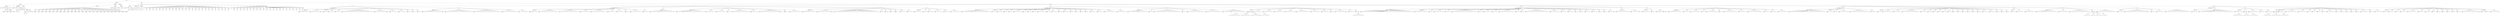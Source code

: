 digraph Tree {
	"t0" [label = "TEI"];
	"t1" [label = "teiHeader"];
	"t2" [label = "fileDesc"];
	"t3" [label = "titleStmt"];
	"t4" [label = "title"];
	"t5" [label = "title"];
	"t6" [label = "title"];
	"t7" [label = "author"];
	"t8" [label = "idno"];
	"t9" [label = "idno"];
	"t10" [label = "persName"];
	"t11" [label = "forename"];
	"t12" [label = "surname"];
	"t13" [label = "nameLink"];
	"t14" [label = "surname"];
	"t15" [label = "editor"];
	"t16" [label = "publicationStmt"];
	"t17" [label = "publisher"];
	"t18" [label = "idno"];
	"t19" [label = "idno"];
	"t20" [label = "availability"];
	"t21" [label = "licence"];
	"t22" [label = "ab"];
	"t23" [label = "ref"];
	"t24" [label = "sourceDesc"];
	"t25" [label = "bibl"];
	"t26" [label = "name"];
	"t27" [label = "idno"];
	"t28" [label = "idno"];
	"t29" [label = "availability"];
	"t30" [label = "licence"];
	"t31" [label = "ab"];
	"t32" [label = "ref"];
	"t33" [label = "bibl"];
	"t34" [label = "date"];
	"t35" [label = "date"];
	"t36" [label = "idno"];
	"t37" [label = "profileDesc"];
	"t38" [label = "particDesc"];
	"t39" [label = "listPerson"];
	"t40" [label = "person"];
	"t41" [label = "persName"];
	"t42" [label = "person"];
	"t43" [label = "persName"];
	"t44" [label = "person"];
	"t45" [label = "persName"];
	"t46" [label = "person"];
	"t47" [label = "persName"];
	"t48" [label = "person"];
	"t49" [label = "persName"];
	"t50" [label = "person"];
	"t51" [label = "persName"];
	"t52" [label = "person"];
	"t53" [label = "persName"];
	"t54" [label = "person"];
	"t55" [label = "persName"];
	"t56" [label = "person"];
	"t57" [label = "persName"];
	"t58" [label = "person"];
	"t59" [label = "persName"];
	"t60" [label = "person"];
	"t61" [label = "persName"];
	"t62" [label = "person"];
	"t63" [label = "persName"];
	"t64" [label = "person"];
	"t65" [label = "persName"];
	"t66" [label = "person"];
	"t67" [label = "persName"];
	"t68" [label = "person"];
	"t69" [label = "persName"];
	"t70" [label = "person"];
	"t71" [label = "persName"];
	"t72" [label = "person"];
	"t73" [label = "persName"];
	"t74" [label = "person"];
	"t75" [label = "persName"];
	"t76" [label = "person"];
	"t77" [label = "persName"];
	"t78" [label = "person"];
	"t79" [label = "persName"];
	"t80" [label = "person"];
	"t81" [label = "persName"];
	"t82" [label = "person"];
	"t83" [label = "persName"];
	"t84" [label = "person"];
	"t85" [label = "persName"];
	"t86" [label = "person"];
	"t87" [label = "persName"];
	"t88" [label = "person"];
	"t89" [label = "persName"];
	"t90" [label = "person"];
	"t91" [label = "persName"];
	"t92" [label = "textClass"];
	"t93" [label = "keywords"];
	"t94" [label = "term"];
	"t95" [label = "term"];
	"t96" [label = "classCode"];
	"t97" [label = "classCode"];
	"t98" [label = "revisionDesc"];
	"t99" [label = "listChange"];
	"t100" [label = "change"];
	"t101" [label = "text"];
	"t102" [label = "front"];
	"t103" [label = "docTitle"];
	"t104" [label = "titlePart"];
	"t105" [label = "titlePart"];
	"t106" [label = "titlePart"];
	"t107" [label = "docDate"];
	"t108" [label = "div"];
	"t109" [label = "div"];
	"t110" [label = "head"];
	"t111" [label = "p"];
	"t112" [label = "div"];
	"t113" [label = "head"];
	"t114" [label = "p"];
	"t115" [label = "p"];
	"t116" [label = "p"];
	"t117" [label = "div"];
	"t118" [label = "p"];
	"t119" [label = "div"];
	"t120" [label = "p"];
	"t121" [label = "performance"];
	"t122" [label = "ab"];
	"t123" [label = "castList"];
	"t124" [label = "head"];
	"t125" [label = "castItem"];
	"t126" [label = "role"];
	"t127" [label = "castItem"];
	"t128" [label = "role"];
	"t129" [label = "castItem"];
	"t130" [label = "role"];
	"t131" [label = "castItem"];
	"t132" [label = "role"];
	"t133" [label = "castItem"];
	"t134" [label = "role"];
	"t135" [label = "castItem"];
	"t136" [label = "role"];
	"t137" [label = "castItem"];
	"t138" [label = "role"];
	"t139" [label = "castItem"];
	"t140" [label = "role"];
	"t141" [label = "castItem"];
	"t142" [label = "role"];
	"t143" [label = "castItem"];
	"t144" [label = "role"];
	"t145" [label = "castItem"];
	"t146" [label = "role"];
	"t147" [label = "castItem"];
	"t148" [label = "role"];
	"t149" [label = "castItem"];
	"t150" [label = "role"];
	"t151" [label = "castItem"];
	"t152" [label = "role"];
	"t153" [label = "castItem"];
	"t154" [label = "role"];
	"t155" [label = "castItem"];
	"t156" [label = "role"];
	"t157" [label = "castItem"];
	"t158" [label = "role"];
	"t159" [label = "castItem"];
	"t160" [label = "role"];
	"t161" [label = "castItem"];
	"t162" [label = "role"];
	"t163" [label = "castItem"];
	"t164" [label = "role"];
	"t165" [label = "castItem"];
	"t166" [label = "role"];
	"t167" [label = "castItem"];
	"t168" [label = "role"];
	"t169" [label = "castItem"];
	"t170" [label = "role"];
	"t171" [label = "castItem"];
	"t172" [label = "role"];
	"t173" [label = "castItem"];
	"t174" [label = "role"];
	"t175" [label = "castItem"];
	"t176" [label = "role"];
	"t177" [label = "castList"];
	"t178" [label = "head"];
	"t179" [label = "castItem"];
	"t180" [label = "role"];
	"t181" [label = "castItem"];
	"t182" [label = "role"];
	"t183" [label = "castItem"];
	"t184" [label = "role"];
	"t185" [label = "castItem"];
	"t186" [label = "role"];
	"t187" [label = "castItem"];
	"t188" [label = "role"];
	"t189" [label = "castItem"];
	"t190" [label = "role"];
	"t191" [label = "castItem"];
	"t192" [label = "role"];
	"t193" [label = "castItem"];
	"t194" [label = "role"];
	"t195" [label = "castItem"];
	"t196" [label = "role"];
	"t197" [label = "castItem"];
	"t198" [label = "role"];
	"t199" [label = "castItem"];
	"t200" [label = "role"];
	"t201" [label = "castItem"];
	"t202" [label = "role"];
	"t203" [label = "castItem"];
	"t204" [label = "role"];
	"t205" [label = "castItem"];
	"t206" [label = "role"];
	"t207" [label = "castItem"];
	"t208" [label = "role"];
	"t209" [label = "castItem"];
	"t210" [label = "role"];
	"t211" [label = "castItem"];
	"t212" [label = "role"];
	"t213" [label = "castItem"];
	"t214" [label = "role"];
	"t215" [label = "castItem"];
	"t216" [label = "role"];
	"t217" [label = "castItem"];
	"t218" [label = "role"];
	"t219" [label = "castItem"];
	"t220" [label = "role"];
	"t221" [label = "castItem"];
	"t222" [label = "role"];
	"t223" [label = "note"];
	"t224" [label = "body"];
	"t225" [label = "div"];
	"t226" [label = "head"];
	"t227" [label = "stage"];
	"t228" [label = "div"];
	"t229" [label = "head"];
	"t230" [label = "sp"];
	"t231" [label = "speaker"];
	"t232" [label = "l"];
	"t233" [label = "l"];
	"t234" [label = "l"];
	"t235" [label = "l"];
	"t236" [label = "sp"];
	"t237" [label = "speaker"];
	"t238" [label = "l"];
	"t239" [label = "l"];
	"t240" [label = "l"];
	"t241" [label = "l"];
	"t242" [label = "stage"];
	"t243" [label = "div"];
	"t244" [label = "head"];
	"t245" [label = "sp"];
	"t246" [label = "speaker"];
	"t247" [label = "l"];
	"t248" [label = "sp"];
	"t249" [label = "speaker"];
	"t250" [label = "l"];
	"t251" [label = "l"];
	"t252" [label = "sp"];
	"t253" [label = "speaker"];
	"t254" [label = "l"];
	"t255" [label = "l"];
	"t256" [label = "sp"];
	"t257" [label = "speaker"];
	"t258" [label = "l"];
	"t259" [label = "l"];
	"t260" [label = "l"];
	"t261" [label = "l"];
	"t262" [label = "l"];
	"t263" [label = "l"];
	"t264" [label = "l"];
	"t265" [label = "l"];
	"t266" [label = "l"];
	"t267" [label = "l"];
	"t268" [label = "l"];
	"t269" [label = "l"];
	"t270" [label = "l"];
	"t271" [label = "l"];
	"t272" [label = "l"];
	"t273" [label = "sp"];
	"t274" [label = "speaker"];
	"t275" [label = "l"];
	"t276" [label = "l"];
	"t277" [label = "l"];
	"t278" [label = "l"];
	"t279" [label = "l"];
	"t280" [label = "stage"];
	"t281" [label = "sp"];
	"t282" [label = "speaker"];
	"t283" [label = "l"];
	"t284" [label = "l"];
	"t285" [label = "l"];
	"t286" [label = "sp"];
	"t287" [label = "speaker"];
	"t288" [label = "l"];
	"t289" [label = "l"];
	"t290" [label = "l"];
	"t291" [label = "sp"];
	"t292" [label = "speaker"];
	"t293" [label = "l"];
	"t294" [label = "sp"];
	"t295" [label = "speaker"];
	"t296" [label = "l"];
	"t297" [label = "sp"];
	"t298" [label = "speaker"];
	"t299" [label = "l"];
	"t300" [label = "div"];
	"t301" [label = "head"];
	"t302" [label = "sp"];
	"t303" [label = "speaker"];
	"t304" [label = "l"];
	"t305" [label = "l"];
	"t306" [label = "l"];
	"t307" [label = "l"];
	"t308" [label = "l"];
	"t309" [label = "l"];
	"t310" [label = "l"];
	"t311" [label = "l"];
	"t312" [label = "l"];
	"t313" [label = "stage"];
	"t314" [label = "sp"];
	"t315" [label = "speaker"];
	"t316" [label = "l"];
	"t317" [label = "l"];
	"t318" [label = "l"];
	"t319" [label = "l"];
	"t320" [label = "l"];
	"t321" [label = "l"];
	"t322" [label = "l"];
	"t323" [label = "l"];
	"t324" [label = "l"];
	"t325" [label = "l"];
	"t326" [label = "l"];
	"t327" [label = "l"];
	"t328" [label = "l"];
	"t329" [label = "sp"];
	"t330" [label = "speaker"];
	"t331" [label = "l"];
	"t332" [label = "l"];
	"t333" [label = "l"];
	"t334" [label = "l"];
	"t335" [label = "l"];
	"t336" [label = "l"];
	"t337" [label = "l"];
	"t338" [label = "l"];
	"t339" [label = "l"];
	"t340" [label = "l"];
	"t341" [label = "l"];
	"t342" [label = "l"];
	"t343" [label = "l"];
	"t344" [label = "sp"];
	"t345" [label = "speaker"];
	"t346" [label = "l"];
	"t347" [label = "l"];
	"t348" [label = "l"];
	"t349" [label = "l"];
	"t350" [label = "l"];
	"t351" [label = "l"];
	"t352" [label = "l"];
	"t353" [label = "sp"];
	"t354" [label = "speaker"];
	"t355" [label = "l"];
	"t356" [label = "l"];
	"t357" [label = "l"];
	"t358" [label = "l"];
	"t359" [label = "div"];
	"t360" [label = "head"];
	"t361" [label = "stage"];
	"t362" [label = "div"];
	"t363" [label = "head"];
	"t364" [label = "sp"];
	"t365" [label = "speaker"];
	"t366" [label = "note"];
	"t367" [label = "l"];
	"t368" [label = "l"];
	"t369" [label = "sp"];
	"t370" [label = "speaker"];
	"t371" [label = "l"];
	"t372" [label = "l"];
	"t373" [label = "l"];
	"t374" [label = "l"];
	"t375" [label = "l"];
	"t376" [label = "l"];
	"t377" [label = "l"];
	"t378" [label = "l"];
	"t379" [label = "l"];
	"t380" [label = "sp"];
	"t381" [label = "speaker"];
	"t382" [label = "l"];
	"t383" [label = "l"];
	"t384" [label = "l"];
	"t385" [label = "l"];
	"t386" [label = "l"];
	"t387" [label = "l"];
	"t388" [label = "l"];
	"t389" [label = "l"];
	"t390" [label = "l"];
	"t391" [label = "sp"];
	"t392" [label = "speaker"];
	"t393" [label = "l"];
	"t394" [label = "l"];
	"t395" [label = "l"];
	"t396" [label = "l"];
	"t397" [label = "sp"];
	"t398" [label = "speaker"];
	"t399" [label = "l"];
	"t400" [label = "l"];
	"t401" [label = "l"];
	"t402" [label = "l"];
	"t403" [label = "l"];
	"t404" [label = "l"];
	"t405" [label = "l"];
	"t406" [label = "sp"];
	"t407" [label = "speaker"];
	"t408" [label = "l"];
	"t409" [label = "l"];
	"t410" [label = "l"];
	"t411" [label = "sp"];
	"t412" [label = "speaker"];
	"t413" [label = "l"];
	"t414" [label = "l"];
	"t415" [label = "l"];
	"t416" [label = "sp"];
	"t417" [label = "speaker"];
	"t418" [label = "l"];
	"t419" [label = "sp"];
	"t420" [label = "speaker"];
	"t421" [label = "l"];
	"t422" [label = "l"];
	"t423" [label = "l"];
	"t424" [label = "l"];
	"t425" [label = "l"];
	"t426" [label = "sp"];
	"t427" [label = "speaker"];
	"t428" [label = "l"];
	"t429" [label = "l"];
	"t430" [label = "div"];
	"t431" [label = "head"];
	"t432" [label = "sp"];
	"t433" [label = "speaker"];
	"t434" [label = "l"];
	"t435" [label = "l"];
	"t436" [label = "l"];
	"t437" [label = "l"];
	"t438" [label = "l"];
	"t439" [label = "l"];
	"t440" [label = "l"];
	"t441" [label = "l"];
	"t442" [label = "l"];
	"t443" [label = "l"];
	"t444" [label = "l"];
	"t445" [label = "l"];
	"t446" [label = "div"];
	"t447" [label = "head"];
	"t448" [label = "sp"];
	"t449" [label = "speaker"];
	"t450" [label = "l"];
	"t451" [label = "l"];
	"t452" [label = "stage"];
	"t453" [label = "l"];
	"t454" [label = "l"];
	"t455" [label = "l"];
	"t456" [label = "l"];
	"t457" [label = "l"];
	"t458" [label = "l"];
	"t459" [label = "l"];
	"t460" [label = "l"];
	"t461" [label = "l"];
	"t462" [label = "l"];
	"t463" [label = "sp"];
	"t464" [label = "speaker"];
	"t465" [label = "l"];
	"t466" [label = "l"];
	"t467" [label = "l"];
	"t468" [label = "l"];
	"t469" [label = "sp"];
	"t470" [label = "speaker"];
	"t471" [label = "l"];
	"t472" [label = "l"];
	"t473" [label = "l"];
	"t474" [label = "l"];
	"t475" [label = "sp"];
	"t476" [label = "speaker"];
	"t477" [label = "l"];
	"t478" [label = "sp"];
	"t479" [label = "speaker"];
	"t480" [label = "l"];
	"t481" [label = "l"];
	"t482" [label = "l"];
	"t483" [label = "l"];
	"t484" [label = "l"];
	"t485" [label = "l"];
	"t486" [label = "l"];
	"t487" [label = "l"];
	"t488" [label = "sp"];
	"t489" [label = "speaker"];
	"t490" [label = "l"];
	"t491" [label = "l"];
	"t492" [label = "l"];
	"t493" [label = "sp"];
	"t494" [label = "speaker"];
	"t495" [label = "l"];
	"t496" [label = "l"];
	"t497" [label = "l"];
	"t498" [label = "l"];
	"t499" [label = "l"];
	"t500" [label = "l"];
	"t501" [label = "l"];
	"t502" [label = "l"];
	"t503" [label = "l"];
	"t504" [label = "stage"];
	"t505" [label = "l"];
	"t506" [label = "sp"];
	"t507" [label = "speaker"];
	"t508" [label = "l"];
	"t509" [label = "sp"];
	"t510" [label = "speaker"];
	"t511" [label = "l"];
	"t512" [label = "l"];
	"t513" [label = "l"];
	"t514" [label = "l"];
	"t515" [label = "l"];
	"t516" [label = "div"];
	"t517" [label = "head"];
	"t518" [label = "sp"];
	"t519" [label = "speaker"];
	"t520" [label = "l"];
	"t521" [label = "l"];
	"t522" [label = "l"];
	"t523" [label = "l"];
	"t524" [label = "l"];
	"t525" [label = "l"];
	"t526" [label = "sp"];
	"t527" [label = "speaker"];
	"t528" [label = "l"];
	"t529" [label = "l"];
	"t530" [label = "l"];
	"t531" [label = "l"];
	"t532" [label = "l"];
	"t533" [label = "l"];
	"t534" [label = "stage"];
	"t535" [label = "sp"];
	"t536" [label = "speaker"];
	"t537" [label = "l"];
	"t538" [label = "l"];
	"t539" [label = "l"];
	"t540" [label = "l"];
	"t541" [label = "l"];
	"t542" [label = "l"];
	"t543" [label = "l"];
	"t544" [label = "l"];
	"t545" [label = "l"];
	"t546" [label = "l"];
	"t547" [label = "l"];
	"t548" [label = "l"];
	"t549" [label = "l"];
	"t550" [label = "l"];
	"t551" [label = "l"];
	"t552" [label = "l"];
	"t553" [label = "l"];
	"t554" [label = "l"];
	"t555" [label = "l"];
	"t556" [label = "l"];
	"t557" [label = "l"];
	"t558" [label = "l"];
	"t559" [label = "sp"];
	"t560" [label = "speaker"];
	"t561" [label = "l"];
	"t562" [label = "sp"];
	"t563" [label = "speaker"];
	"t564" [label = "l"];
	"t565" [label = "sp"];
	"t566" [label = "speaker"];
	"t567" [label = "l"];
	"t568" [label = "sp"];
	"t569" [label = "speaker"];
	"t570" [label = "l"];
	"t571" [label = "sp"];
	"t572" [label = "speaker"];
	"t573" [label = "l"];
	"t574" [label = "l"];
	"t575" [label = "sp"];
	"t576" [label = "speaker"];
	"t577" [label = "l"];
	"t578" [label = "l"];
	"t579" [label = "div"];
	"t580" [label = "head"];
	"t581" [label = "sp"];
	"t582" [label = "speaker"];
	"t583" [label = "l"];
	"t584" [label = "l"];
	"t585" [label = "l"];
	"t586" [label = "sp"];
	"t587" [label = "speaker"];
	"t588" [label = "l"];
	"t589" [label = "sp"];
	"t590" [label = "speaker"];
	"t591" [label = "l"];
	"t592" [label = "l"];
	"t593" [label = "sp"];
	"t594" [label = "speaker"];
	"t595" [label = "l"];
	"t596" [label = "l"];
	"t597" [label = "l"];
	"t598" [label = "sp"];
	"t599" [label = "speaker"];
	"t600" [label = "l"];
	"t601" [label = "l"];
	"t602" [label = "sp"];
	"t603" [label = "speaker"];
	"t604" [label = "l"];
	"t605" [label = "l"];
	"t606" [label = "l"];
	"t607" [label = "l"];
	"t608" [label = "div"];
	"t609" [label = "head"];
	"t610" [label = "stage"];
	"t611" [label = "div"];
	"t612" [label = "head"];
	"t613" [label = "sp"];
	"t614" [label = "speaker"];
	"t615" [label = "l"];
	"t616" [label = "l"];
	"t617" [label = "l"];
	"t618" [label = "l"];
	"t619" [label = "l"];
	"t620" [label = "l"];
	"t621" [label = "l"];
	"t622" [label = "l"];
	"t623" [label = "l"];
	"t624" [label = "l"];
	"t625" [label = "l"];
	"t626" [label = "l"];
	"t627" [label = "l"];
	"t628" [label = "l"];
	"t629" [label = "div"];
	"t630" [label = "head"];
	"t631" [label = "sp"];
	"t632" [label = "speaker"];
	"t633" [label = "l"];
	"t634" [label = "sp"];
	"t635" [label = "speaker"];
	"t636" [label = "l"];
	"t637" [label = "l"];
	"t638" [label = "sp"];
	"t639" [label = "speaker"];
	"t640" [label = "l"];
	"t641" [label = "sp"];
	"t642" [label = "speaker"];
	"t643" [label = "l"];
	"t644" [label = "sp"];
	"t645" [label = "speaker"];
	"t646" [label = "l"];
	"t647" [label = "l"];
	"t648" [label = "l"];
	"t649" [label = "sp"];
	"t650" [label = "speaker"];
	"t651" [label = "l"];
	"t652" [label = "sp"];
	"t653" [label = "speaker"];
	"t654" [label = "l"];
	"t655" [label = "sp"];
	"t656" [label = "speaker"];
	"t657" [label = "l"];
	"t658" [label = "sp"];
	"t659" [label = "speaker"];
	"t660" [label = "l"];
	"t661" [label = "l"];
	"t662" [label = "l"];
	"t663" [label = "sp"];
	"t664" [label = "speaker"];
	"t665" [label = "l"];
	"t666" [label = "sp"];
	"t667" [label = "speaker"];
	"t668" [label = "l"];
	"t669" [label = "l"];
	"t670" [label = "sp"];
	"t671" [label = "speaker"];
	"t672" [label = "l"];
	"t673" [label = "sp"];
	"t674" [label = "speaker"];
	"t675" [label = "l"];
	"t676" [label = "l"];
	"t677" [label = "sp"];
	"t678" [label = "speaker"];
	"t679" [label = "l"];
	"t680" [label = "sp"];
	"t681" [label = "speaker"];
	"t682" [label = "l"];
	"t683" [label = "sp"];
	"t684" [label = "speaker"];
	"t685" [label = "l"];
	"t686" [label = "sp"];
	"t687" [label = "speaker"];
	"t688" [label = "l"];
	"t689" [label = "sp"];
	"t690" [label = "speaker"];
	"t691" [label = "l"];
	"t692" [label = "l"];
	"t693" [label = "sp"];
	"t694" [label = "speaker"];
	"t695" [label = "l"];
	"t696" [label = "l"];
	"t697" [label = "sp"];
	"t698" [label = "speaker"];
	"t699" [label = "l"];
	"t700" [label = "l"];
	"t701" [label = "l"];
	"t702" [label = "l"];
	"t703" [label = "l"];
	"t704" [label = "sp"];
	"t705" [label = "speaker"];
	"t706" [label = "l"];
	"t707" [label = "l"];
	"t708" [label = "l"];
	"t709" [label = "l"];
	"t710" [label = "div"];
	"t711" [label = "head"];
	"t712" [label = "sp"];
	"t713" [label = "speaker"];
	"t714" [label = "l"];
	"t715" [label = "l"];
	"t716" [label = "l"];
	"t717" [label = "l"];
	"t718" [label = "stage"];
	"t719" [label = "l"];
	"t720" [label = "l"];
	"t721" [label = "l"];
	"t722" [label = "l"];
	"t723" [label = "sp"];
	"t724" [label = "speaker"];
	"t725" [label = "l"];
	"t726" [label = "sp"];
	"t727" [label = "speaker"];
	"t728" [label = "l"];
	"t729" [label = "l"];
	"t730" [label = "l"];
	"t731" [label = "l"];
	"t732" [label = "l"];
	"t733" [label = "l"];
	"t734" [label = "l"];
	"t735" [label = "l"];
	"t736" [label = "l"];
	"t737" [label = "l"];
	"t738" [label = "l"];
	"t739" [label = "l"];
	"t740" [label = "l"];
	"t741" [label = "sp"];
	"t742" [label = "speaker"];
	"t743" [label = "l"];
	"t744" [label = "sp"];
	"t745" [label = "speaker"];
	"t746" [label = "l"];
	"t747" [label = "l"];
	"t748" [label = "l"];
	"t749" [label = "l"];
	"t750" [label = "l"];
	"t751" [label = "l"];
	"t752" [label = "l"];
	"t753" [label = "l"];
	"t754" [label = "sp"];
	"t755" [label = "speaker"];
	"t756" [label = "l"];
	"t757" [label = "l"];
	"t758" [label = "l"];
	"t759" [label = "l"];
	"t760" [label = "l"];
	"t761" [label = "l"];
	"t762" [label = "l"];
	"t763" [label = "sp"];
	"t764" [label = "speaker"];
	"t765" [label = "l"];
	"t766" [label = "l"];
	"t767" [label = "l"];
	"t768" [label = "stage"];
	"t769" [label = "l"];
	"t770" [label = "l"];
	"t771" [label = "l"];
	"t772" [label = "l"];
	"t773" [label = "l"];
	"t774" [label = "l"];
	"t775" [label = "l"];
	"t776" [label = "div"];
	"t777" [label = "head"];
	"t778" [label = "sp"];
	"t779" [label = "speaker"];
	"t780" [label = "ab"];
	"t781" [label = "lg"];
	"t782" [label = "l"];
	"t783" [label = "l"];
	"t784" [label = "l"];
	"t785" [label = "l"];
	"t786" [label = "l"];
	"t787" [label = "l"];
	"t788" [label = "lg"];
	"t789" [label = "l"];
	"t790" [label = "l"];
	"t791" [label = "l"];
	"t792" [label = "l"];
	"t793" [label = "l"];
	"t794" [label = "lg"];
	"t795" [label = "l"];
	"t796" [label = "l"];
	"t797" [label = "l"];
	"t798" [label = "l"];
	"t799" [label = "l"];
	"t800" [label = "l"];
	"t801" [label = "lg"];
	"t802" [label = "l"];
	"t803" [label = "l"];
	"t804" [label = "l"];
	"t805" [label = "l"];
	"t806" [label = "sp"];
	"t807" [label = "speaker"];
	"t808" [label = "l"];
	"t809" [label = "l"];
	"t810" [label = "l"];
	"t811" [label = "l"];
	"t812" [label = "sp"];
	"t813" [label = "speaker"];
	"t814" [label = "l"];
	"t815" [label = "l"];
	"t816" [label = "l"];
	"t817" [label = "l"];
	"t818" [label = "sp"];
	"t819" [label = "speaker"];
	"t820" [label = "l"];
	"t821" [label = "l"];
	"t822" [label = "l"];
	"t823" [label = "l"];
	"t824" [label = "sp"];
	"t825" [label = "speaker"];
	"t826" [label = "l"];
	"t827" [label = "l"];
	"t828" [label = "l"];
	"t829" [label = "l"];
	"t830" [label = "sp"];
	"t831" [label = "speaker"];
	"t832" [label = "l"];
	"t833" [label = "l"];
	"t834" [label = "l"];
	"t835" [label = "l"];
	"t836" [label = "l"];
	"t837" [label = "l"];
	"t838" [label = "sp"];
	"t839" [label = "speaker"];
	"t840" [label = "l"];
	"t841" [label = "l"];
	"t842" [label = "l"];
	"t843" [label = "l"];
	"t844" [label = "sp"];
	"t845" [label = "speaker"];
	"t846" [label = "l"];
	"t847" [label = "l"];
	"t848" [label = "l"];
	"t849" [label = "sp"];
	"t850" [label = "speaker"];
	"t851" [label = "l"];
	"t852" [label = "sp"];
	"t853" [label = "speaker"];
	"t854" [label = "l"];
	"t855" [label = "l"];
	"t856" [label = "l"];
	"t857" [label = "l"];
	"t858" [label = "stage"];
	"t859" [label = "sp"];
	"t860" [label = "speaker"];
	"t861" [label = "l"];
	"t862" [label = "l"];
	"t863" [label = "sp"];
	"t864" [label = "speaker"];
	"t865" [label = "ab"];
	"t866" [label = "lg"];
	"t867" [label = "l"];
	"t868" [label = "l"];
	"t869" [label = "l"];
	"t870" [label = "l"];
	"t871" [label = "l"];
	"t872" [label = "l"];
	"t873" [label = "div"];
	"t874" [label = "head"];
	"t875" [label = "stage"];
	"t876" [label = "div"];
	"t877" [label = "head"];
	"t878" [label = "sp"];
	"t879" [label = "speaker"];
	"t880" [label = "l"];
	"t881" [label = "l"];
	"t882" [label = "l"];
	"t883" [label = "l"];
	"t884" [label = "l"];
	"t885" [label = "l"];
	"t886" [label = "l"];
	"t887" [label = "l"];
	"t888" [label = "l"];
	"t889" [label = "l"];
	"t890" [label = "l"];
	"t891" [label = "l"];
	"t892" [label = "l"];
	"t893" [label = "l"];
	"t894" [label = "l"];
	"t895" [label = "l"];
	"t896" [label = "l"];
	"t897" [label = "l"];
	"t898" [label = "l"];
	"t899" [label = "l"];
	"t900" [label = "l"];
	"t901" [label = "l"];
	"t902" [label = "l"];
	"t903" [label = "l"];
	"t904" [label = "l"];
	"t905" [label = "l"];
	"t906" [label = "div"];
	"t907" [label = "head"];
	"t908" [label = "sp"];
	"t909" [label = "speaker"];
	"t910" [label = "l"];
	"t911" [label = "l"];
	"t912" [label = "l"];
	"t913" [label = "l"];
	"t914" [label = "l"];
	"t915" [label = "l"];
	"t916" [label = "sp"];
	"t917" [label = "speaker"];
	"t918" [label = "l"];
	"t919" [label = "sp"];
	"t920" [label = "speaker"];
	"t921" [label = "l"];
	"t922" [label = "l"];
	"t923" [label = "l"];
	"t924" [label = "l"];
	"t925" [label = "sp"];
	"t926" [label = "speaker"];
	"t927" [label = "l"];
	"t928" [label = "l"];
	"t929" [label = "sp"];
	"t930" [label = "speaker"];
	"t931" [label = "l"];
	"t932" [label = "l"];
	"t933" [label = "l"];
	"t934" [label = "l"];
	"t935" [label = "l"];
	"t936" [label = "l"];
	"t937" [label = "l"];
	"t938" [label = "l"];
	"t939" [label = "l"];
	"t940" [label = "l"];
	"t941" [label = "l"];
	"t942" [label = "l"];
	"t943" [label = "sp"];
	"t944" [label = "speaker"];
	"t945" [label = "l"];
	"t946" [label = "sp"];
	"t947" [label = "speaker"];
	"t948" [label = "l"];
	"t949" [label = "l"];
	"t950" [label = "l"];
	"t951" [label = "sp"];
	"t952" [label = "speaker"];
	"t953" [label = "l"];
	"t954" [label = "l"];
	"t955" [label = "sp"];
	"t956" [label = "speaker"];
	"t957" [label = "l"];
	"t958" [label = "l"];
	"t959" [label = "l"];
	"t960" [label = "l"];
	"t961" [label = "l"];
	"t962" [label = "l"];
	"t963" [label = "l"];
	"t964" [label = "sp"];
	"t965" [label = "speaker"];
	"t966" [label = "l"];
	"t967" [label = "sp"];
	"t968" [label = "speaker"];
	"t969" [label = "l"];
	"t970" [label = "sp"];
	"t971" [label = "speaker"];
	"t972" [label = "l"];
	"t973" [label = "l"];
	"t974" [label = "l"];
	"t975" [label = "l"];
	"t976" [label = "l"];
	"t977" [label = "l"];
	"t978" [label = "l"];
	"t979" [label = "l"];
	"t980" [label = "l"];
	"t981" [label = "l"];
	"t982" [label = "l"];
	"t983" [label = "sp"];
	"t984" [label = "speaker"];
	"t985" [label = "l"];
	"t986" [label = "l"];
	"t987" [label = "l"];
	"t988" [label = "l"];
	"t989" [label = "sp"];
	"t990" [label = "speaker"];
	"t991" [label = "l"];
	"t992" [label = "l"];
	"t993" [label = "sp"];
	"t994" [label = "speaker"];
	"t995" [label = "l"];
	"t996" [label = "l"];
	"t997" [label = "sp"];
	"t998" [label = "speaker"];
	"t999" [label = "l"];
	"t1000" [label = "sp"];
	"t1001" [label = "speaker"];
	"t1002" [label = "l"];
	"t1003" [label = "sp"];
	"t1004" [label = "speaker"];
	"t1005" [label = "l"];
	"t1006" [label = "l"];
	"t1007" [label = "sp"];
	"t1008" [label = "speaker"];
	"t1009" [label = "l"];
	"t1010" [label = "l"];
	"t1011" [label = "sp"];
	"t1012" [label = "speaker"];
	"t1013" [label = "l"];
	"t1014" [label = "sp"];
	"t1015" [label = "speaker"];
	"t1016" [label = "l"];
	"t1017" [label = "sp"];
	"t1018" [label = "speaker"];
	"t1019" [label = "l"];
	"t1020" [label = "stage"];
	"t1021" [label = "div"];
	"t1022" [label = "head"];
	"t1023" [label = "sp"];
	"t1024" [label = "speaker"];
	"t1025" [label = "l"];
	"t1026" [label = "l"];
	"t1027" [label = "l"];
	"t1028" [label = "l"];
	"t1029" [label = "l"];
	"t1030" [label = "l"];
	"t1031" [label = "sp"];
	"t1032" [label = "speaker"];
	"t1033" [label = "l"];
	"t1034" [label = "l"];
	"t1035" [label = "l"];
	"t1036" [label = "stage"];
	"t1037" [label = "div"];
	"t1038" [label = "head"];
	"t1039" [label = "sp"];
	"t1040" [label = "speaker"];
	"t1041" [label = "l"];
	"t1042" [label = "l"];
	"t1043" [label = "l"];
	"t1044" [label = "sp"];
	"t1045" [label = "speaker"];
	"t1046" [label = "l"];
	"t1047" [label = "sp"];
	"t1048" [label = "speaker"];
	"t1049" [label = "stage"];
	"t1050" [label = "l"];
	"t1051" [label = "stage"];
	"t1052" [label = "stage"];
	"t1053" [label = "div"];
	"t1054" [label = "head"];
	"t1055" [label = "sp"];
	"t1056" [label = "speaker"];
	"t1057" [label = "l"];
	"t1058" [label = "l"];
	"t1059" [label = "l"];
	"t1060" [label = "l"];
	"t1061" [label = "l"];
	"t1062" [label = "l"];
	"t1063" [label = "sp"];
	"t1064" [label = "speaker"];
	"t1065" [label = "l"];
	"t1066" [label = "l"];
	"t1067" [label = "sp"];
	"t1068" [label = "speaker"];
	"t1069" [label = "l"];
	"t1070" [label = "l"];
	"t1071" [label = "l"];
	"t1072" [label = "l"];
	"t1073" [label = "sp"];
	"t1074" [label = "speaker"];
	"t1075" [label = "l"];
	"t1076" [label = "sp"];
	"t1077" [label = "speaker"];
	"t1078" [label = "l"];
	"t1079" [label = "l"];
	"t1080" [label = "l"];
	"t1081" [label = "l"];
	"t1082" [label = "l"];
	"t1083" [label = "sp"];
	"t1084" [label = "speaker"];
	"t1085" [label = "l"];
	"t1086" [label = "sp"];
	"t1087" [label = "speaker"];
	"t1088" [label = "l"];
	"t1089" [label = "l"];
	"t1090" [label = "l"];
	"t1091" [label = "l"];
	"t1092" [label = "l"];
	"t1093" [label = "l"];
	"t1094" [label = "sp"];
	"t1095" [label = "speaker"];
	"t1096" [label = "l"];
	"t1097" [label = "l"];
	"t1098" [label = "l"];
	"t1099" [label = "sp"];
	"t1100" [label = "speaker"];
	"t1101" [label = "l"];
	"t1102" [label = "l"];
	"t1103" [label = "l"];
	"t1104" [label = "l"];
	"t1105" [label = "l"];
	"t1106" [label = "l"];
	"t1107" [label = "l"];
	"t1108" [label = "sp"];
	"t1109" [label = "speaker"];
	"t1110" [label = "l"];
	"t1111" [label = "l"];
	"t1112" [label = "sp"];
	"t1113" [label = "speaker"];
	"t1114" [label = "l"];
	"t1115" [label = "l"];
	"t1116" [label = "sp"];
	"t1117" [label = "speaker"];
	"t1118" [label = "l"];
	"t1119" [label = "l"];
	"t1120" [label = "l"];
	"t1121" [label = "l"];
	"t1122" [label = "div"];
	"t1123" [label = "head"];
	"t1124" [label = "stage"];
	"t1125" [label = "div"];
	"t1126" [label = "head"];
	"t1127" [label = "sp"];
	"t1128" [label = "speaker"];
	"t1129" [label = "l"];
	"t1130" [label = "l"];
	"t1131" [label = "l"];
	"t1132" [label = "l"];
	"t1133" [label = "l"];
	"t1134" [label = "l"];
	"t1135" [label = "l"];
	"t1136" [label = "l"];
	"t1137" [label = "l"];
	"t1138" [label = "l"];
	"t1139" [label = "l"];
	"t1140" [label = "l"];
	"t1141" [label = "l"];
	"t1142" [label = "l"];
	"t1143" [label = "l"];
	"t1144" [label = "l"];
	"t1145" [label = "l"];
	"t1146" [label = "l"];
	"t1147" [label = "div"];
	"t1148" [label = "head"];
	"t1149" [label = "sp"];
	"t1150" [label = "speaker"];
	"t1151" [label = "l"];
	"t1152" [label = "l"];
	"t1153" [label = "sp"];
	"t1154" [label = "speaker"];
	"t1155" [label = "l"];
	"t1156" [label = "sp"];
	"t1157" [label = "speaker"];
	"t1158" [label = "l"];
	"t1159" [label = "l"];
	"t1160" [label = "l"];
	"t1161" [label = "l"];
	"t1162" [label = "sp"];
	"t1163" [label = "speaker"];
	"t1164" [label = "l"];
	"t1165" [label = "l"];
	"t1166" [label = "l"];
	"t1167" [label = "l"];
	"t1168" [label = "l"];
	"t1169" [label = "l"];
	"t1170" [label = "l"];
	"t1171" [label = "l"];
	"t1172" [label = "l"];
	"t1173" [label = "sp"];
	"t1174" [label = "speaker"];
	"t1175" [label = "l"];
	"t1176" [label = "l"];
	"t1177" [label = "div"];
	"t1178" [label = "head"];
	"t1179" [label = "sp"];
	"t1180" [label = "speaker"];
	"t1181" [label = "l"];
	"t1182" [label = "sp"];
	"t1183" [label = "speaker"];
	"t1184" [label = "l"];
	"t1185" [label = "l"];
	"t1186" [label = "l"];
	"t1187" [label = "l"];
	"t1188" [label = "sp"];
	"t1189" [label = "speaker"];
	"t1190" [label = "l"];
	"t1191" [label = "l"];
	"t1192" [label = "l"];
	"t1193" [label = "sp"];
	"t1194" [label = "speaker"];
	"t1195" [label = "l"];
	"t1196" [label = "l"];
	"t1197" [label = "l"];
	"t1198" [label = "l"];
	"t1199" [label = "l"];
	"t1200" [label = "l"];
	"t1201" [label = "l"];
	"t1202" [label = "l"];
	"t1203" [label = "sp"];
	"t1204" [label = "speaker"];
	"t1205" [label = "l"];
	"t1206" [label = "l"];
	"t1207" [label = "sp"];
	"t1208" [label = "speaker"];
	"t1209" [label = "l"];
	"t1210" [label = "sp"];
	"t1211" [label = "speaker"];
	"t1212" [label = "l"];
	"t1213" [label = "sp"];
	"t1214" [label = "speaker"];
	"t1215" [label = "l"];
	"t1216" [label = "sp"];
	"t1217" [label = "speaker"];
	"t1218" [label = "l"];
	"t1219" [label = "sp"];
	"t1220" [label = "speaker"];
	"t1221" [label = "l"];
	"t1222" [label = "sp"];
	"t1223" [label = "speaker"];
	"t1224" [label = "l"];
	"t1225" [label = "sp"];
	"t1226" [label = "speaker"];
	"t1227" [label = "l"];
	"t1228" [label = "sp"];
	"t1229" [label = "speaker"];
	"t1230" [label = "l"];
	"t1231" [label = "sp"];
	"t1232" [label = "speaker"];
	"t1233" [label = "l"];
	"t1234" [label = "sp"];
	"t1235" [label = "speaker"];
	"t1236" [label = "l"];
	"t1237" [label = "sp"];
	"t1238" [label = "speaker"];
	"t1239" [label = "l"];
	"t1240" [label = "sp"];
	"t1241" [label = "speaker"];
	"t1242" [label = "l"];
	"t1243" [label = "l"];
	"t1244" [label = "sp"];
	"t1245" [label = "speaker"];
	"t1246" [label = "l"];
	"t1247" [label = "l"];
	"t1248" [label = "sp"];
	"t1249" [label = "speaker"];
	"t1250" [label = "l"];
	"t1251" [label = "sp"];
	"t1252" [label = "speaker"];
	"t1253" [label = "l"];
	"t1254" [label = "sp"];
	"t1255" [label = "speaker"];
	"t1256" [label = "l"];
	"t1257" [label = "div"];
	"t1258" [label = "head"];
	"t1259" [label = "sp"];
	"t1260" [label = "speaker"];
	"t1261" [label = "l"];
	"t1262" [label = "sp"];
	"t1263" [label = "speaker"];
	"t1264" [label = "l"];
	"t1265" [label = "l"];
	"t1266" [label = "l"];
	"t1267" [label = "sp"];
	"t1268" [label = "speaker"];
	"t1269" [label = "l"];
	"t1270" [label = "l"];
	"t1271" [label = "l"];
	"t1272" [label = "l"];
	"t1273" [label = "div"];
	"t1274" [label = "head"];
	"t1275" [label = "sp"];
	"t1276" [label = "speaker"];
	"t1277" [label = "l"];
	"t1278" [label = "l"];
	"t1279" [label = "l"];
	"t1280" [label = "l"];
	"t1281" [label = "l"];
	"t1282" [label = "l"];
	"t1283" [label = "l"];
	"t1284" [label = "l"];
	"t1285" [label = "l"];
	"t1286" [label = "l"];
	"t1287" [label = "sp"];
	"t1288" [label = "speaker"];
	"t1289" [label = "l"];
	"t1290" [label = "l"];
	"t1291" [label = "l"];
	"t1292" [label = "l"];
	"t1293" [label = "sp"];
	"t1294" [label = "speaker"];
	"t1295" [label = "l"];
	"t1296" [label = "l"];
	"t1297" [label = "l"];
	"t1298" [label = "l"];
	"t1299" [label = "l"];
	"t1300" [label = "l"];
	"t1301" [label = "l"];
	"t1302" [label = "l"];
	"t1303" [label = "l"];
	"t1304" [label = "l"];
	"t1305" [label = "sp"];
	"t1306" [label = "speaker"];
	"t1307" [label = "ab"];
	"t1308" [label = "lg"];
	"t1309" [label = "l"];
	"t1310" [label = "l"];
	"t1311" [label = "l"];
	"t1312" [label = "lg"];
	"t1313" [label = "l"];
	"t1314" [label = "l"];
	"t1315" [label = "l"];
	"t1316" [label = "lg"];
	"t1317" [label = "l"];
	"t1318" [label = "l"];
	"t1319" [label = "l"];
	"t1320" [label = "lg"];
	"t1321" [label = "l"];
	"t1322" [label = "l"];
	"t1323" [label = "l"];
	"t1324" [label = "sp"];
	"t1325" [label = "speaker"];
	"t1326" [label = "l"];
	"t1327" [label = "l"];
	"t1328" [label = "l"];
	"t1329" [label = "l"];
	"t1330" [label = "l"];
	"t1331" [label = "l"];
	"t1332" [label = "l"];
	"t1333" [label = "l"];
	"t1334" [label = "l"];
	"t1335" [label = "div"];
	"t1336" [label = "head"];
	"t1337" [label = "sp"];
	"t1338" [label = "speaker"];
	"t1339" [label = "l"];
	"t1340" [label = "l"];
	"t1341" [label = "sp"];
	"t1342" [label = "speaker"];
	"t1343" [label = "l"];
	"t1344" [label = "l"];
	"t1345" [label = "l"];
	"t1346" [label = "l"];
	"t1347" [label = "l"];
	"t1348" [label = "l"];
	"t1349" [label = "l"];
	"t1350" [label = "l"];
	"t1351" [label = "l"];
	"t1352" [label = "l"];
	"t1353" [label = "stage"];
	"t1354" [label = "l"];
	"t1355" [label = "sp"];
	"t1356" [label = "speaker"];
	"t1357" [label = "l"];
	"t1358" [label = "sp"];
	"t1359" [label = "speaker"];
	"t1360" [label = "l"];
	"t1361" [label = "l"];
	"t1362" [label = "l"];
	"t1363" [label = "sp"];
	"t1364" [label = "speaker"];
	"t1365" [label = "l"];
	"t1366" [label = "l"];
	"t1367" [label = "l"];
	"t1368" [label = "l"];
	"t1369" [label = "l"];
	"t1370" [label = "l"];
	"t1371" [label = "l"];
	"t1372" [label = "l"];
	"t1373" [label = "l"];
	"t1374" [label = "l"];
	"t1375" [label = "l"];
	"t1376" [label = "l"];
	"t1377" [label = "div"];
	"t1378" [label = "head"];
	"t1379" [label = "stage"];
	"t1380" [label = "div"];
	"t1381" [label = "head"];
	"t1382" [label = "sp"];
	"t1383" [label = "speaker"];
	"t1384" [label = "l"];
	"t1385" [label = "l"];
	"t1386" [label = "div"];
	"t1387" [label = "head"];
	"t1388" [label = "sp"];
	"t1389" [label = "speaker"];
	"t1390" [label = "l"];
	"t1391" [label = "l"];
	"t1392" [label = "l"];
	"t1393" [label = "l"];
	"t1394" [label = "l"];
	"t1395" [label = "l"];
	"t1396" [label = "l"];
	"t1397" [label = "l"];
	"t1398" [label = "l"];
	"t1399" [label = "l"];
	"t1400" [label = "l"];
	"t1401" [label = "l"];
	"t1402" [label = "l"];
	"t1403" [label = "l"];
	"t1404" [label = "l"];
	"t1405" [label = "l"];
	"t1406" [label = "l"];
	"t1407" [label = "div"];
	"t1408" [label = "head"];
	"t1409" [label = "sp"];
	"t1410" [label = "speaker"];
	"t1411" [label = "l"];
	"t1412" [label = "l"];
	"t1413" [label = "l"];
	"t1414" [label = "sp"];
	"t1415" [label = "speaker"];
	"t1416" [label = "ab"];
	"t1417" [label = "lg"];
	"t1418" [label = "l"];
	"t1419" [label = "l"];
	"t1420" [label = "l"];
	"t1421" [label = "l"];
	"t1422" [label = "l"];
	"t1423" [label = "lg"];
	"t1424" [label = "l"];
	"t1425" [label = "l"];
	"t1426" [label = "l"];
	"t1427" [label = "l"];
	"t1428" [label = "lg"];
	"t1429" [label = "l"];
	"t1430" [label = "l"];
	"t1431" [label = "l"];
	"t1432" [label = "l"];
	"t1433" [label = "sp"];
	"t1434" [label = "speaker"];
	"t1435" [label = "l"];
	"t1436" [label = "l"];
	"t1437" [label = "l"];
	"t1438" [label = "l"];
	"t1439" [label = "sp"];
	"t1440" [label = "speaker"];
	"t1441" [label = "l"];
	"t1442" [label = "l"];
	"t1443" [label = "sp"];
	"t1444" [label = "speaker"];
	"t1445" [label = "l"];
	"t1446" [label = "l"];
	"t1447" [label = "div"];
	"t1448" [label = "head"];
	"t1449" [label = "stage"];
	"t1450" [label = "sp"];
	"t1451" [label = "speaker"];
	"t1452" [label = "ab"];
	"t1453" [label = "lg"];
	"t1454" [label = "l"];
	"t1455" [label = "l"];
	"t1456" [label = "l"];
	"t1457" [label = "l"];
	"t1458" [label = "lg"];
	"t1459" [label = "l"];
	"t1460" [label = "l"];
	"t1461" [label = "l"];
	"t1462" [label = "l"];
	"t1463" [label = "l"];
	"t1464" [label = "lg"];
	"t1465" [label = "l"];
	"t1466" [label = "l"];
	"t1467" [label = "l"];
	"t1468" [label = "l"];
	"t1469" [label = "sp"];
	"t1470" [label = "speaker"];
	"t1471" [label = "l"];
	"t1472" [label = "l"];
	"t1473" [label = "sp"];
	"t1474" [label = "speaker"];
	"t1475" [label = "l"];
	"t1476" [label = "l"];
	"t1477" [label = "l"];
	"t1478" [label = "l"];
	"t1479" [label = "l"];
	"t1480" [label = "sp"];
	"t1481" [label = "speaker"];
	"t1482" [label = "l"];
	"t1483" [label = "l"];
	"t1484" [label = "l"];
	"t1485" [label = "sp"];
	"t1486" [label = "speaker"];
	"t1487" [label = "l"];
	"t1488" [label = "sp"];
	"t1489" [label = "speaker"];
	"t1490" [label = "l"];
	"t1491" [label = "sp"];
	"t1492" [label = "speaker"];
	"t1493" [label = "l"];
	"t1494" [label = "sp"];
	"t1495" [label = "speaker"];
	"t1496" [label = "l"];
	"t1497" [label = "sp"];
	"t1498" [label = "speaker"];
	"t1499" [label = "l"];
	"t1500" [label = "l"];
	"t1501" [label = "l"];
	"t1502" [label = "sp"];
	"t1503" [label = "speaker"];
	"t1504" [label = "l"];
	"t1505" [label = "sp"];
	"t1506" [label = "speaker"];
	"t1507" [label = "l"];
	"t1508" [label = "sp"];
	"t1509" [label = "speaker"];
	"t1510" [label = "l"];
	"t1511" [label = "sp"];
	"t1512" [label = "speaker"];
	"t1513" [label = "l"];
	"t1514" [label = "sp"];
	"t1515" [label = "speaker"];
	"t1516" [label = "l"];
	"t1517" [label = "sp"];
	"t1518" [label = "speaker"];
	"t1519" [label = "l"];
	"t1520" [label = "l"];
	"t1521" [label = "l"];
	"t1522" [label = "sp"];
	"t1523" [label = "speaker"];
	"t1524" [label = "l"];
	"t1525" [label = "sp"];
	"t1526" [label = "speaker"];
	"t1527" [label = "l"];
	"t1528" [label = "l"];
	"t1529" [label = "l"];
	"t1530" [label = "div"];
	"t1531" [label = "head"];
	"t1532" [label = "sp"];
	"t1533" [label = "speaker"];
	"t1534" [label = "l"];
	"t1535" [label = "sp"];
	"t1536" [label = "speaker"];
	"t1537" [label = "l"];
	"t1538" [label = "l"];
	"t1539" [label = "sp"];
	"t1540" [label = "speaker"];
	"t1541" [label = "l"];
	"t1542" [label = "sp"];
	"t1543" [label = "speaker"];
	"t1544" [label = "l"];
	"t1545" [label = "l"];
	"t1546" [label = "sp"];
	"t1547" [label = "speaker"];
	"t1548" [label = "l"];
	"t1549" [label = "l"];
	"t1550" [label = "l"];
	"t1551" [label = "l"];
	"t1552" [label = "sp"];
	"t1553" [label = "speaker"];
	"t1554" [label = "l"];
	"t1555" [label = "l"];
	"t1556" [label = "sp"];
	"t1557" [label = "speaker"];
	"t1558" [label = "l"];
	"t1559" [label = "l"];
	"t1560" [label = "sp"];
	"t1561" [label = "speaker"];
	"t1562" [label = "l"];
	"t1563" [label = "sp"];
	"t1564" [label = "speaker"];
	"t1565" [label = "l"];
	"t1566" [label = "sp"];
	"t1567" [label = "speaker"];
	"t1568" [label = "l"];
	"t1569" [label = "sp"];
	"t1570" [label = "speaker"];
	"t1571" [label = "l"];
	"t1572" [label = "sp"];
	"t1573" [label = "speaker"];
	"t1574" [label = "l"];
	"t1575" [label = "sp"];
	"t1576" [label = "speaker"];
	"t1577" [label = "l"];
	"t1578" [label = "sp"];
	"t1579" [label = "speaker"];
	"t1580" [label = "l"];
	"t1581" [label = "l"];
	"t1582" [label = "l"];
	"t1583" [label = "l"];
	"t1584" [label = "l"];
	"t1585" [label = "l"];
	"t1586" [label = "l"];
	"t1587" [label = "stage"];
	"t1588" [label = "sp"];
	"t1589" [label = "speaker"];
	"t1590" [label = "l"];
	"t1591" [label = "stage"];
	"t1592" [label = "l"];
	"t1593" [label = "stage"];
	"t1594" [label = "sp"];
	"t1595" [label = "speaker"];
	"t1596" [label = "l"];
	"t1597" [label = "l"];
	"t1598" [label = "l"];
	"t1599" [label = "l"];
	"t0" -> "t1";
	"t1" -> "t2";
	"t2" -> "t3";
	"t3" -> "t4";
	"t3" -> "t5";
	"t3" -> "t6";
	"t3" -> "t7";
	"t7" -> "t8";
	"t7" -> "t9";
	"t7" -> "t10";
	"t10" -> "t11";
	"t10" -> "t12";
	"t10" -> "t13";
	"t10" -> "t14";
	"t3" -> "t15";
	"t2" -> "t16";
	"t16" -> "t17";
	"t16" -> "t18";
	"t16" -> "t19";
	"t16" -> "t20";
	"t20" -> "t21";
	"t21" -> "t22";
	"t21" -> "t23";
	"t2" -> "t24";
	"t24" -> "t25";
	"t25" -> "t26";
	"t25" -> "t27";
	"t25" -> "t28";
	"t25" -> "t29";
	"t29" -> "t30";
	"t30" -> "t31";
	"t30" -> "t32";
	"t25" -> "t33";
	"t33" -> "t34";
	"t33" -> "t35";
	"t33" -> "t36";
	"t1" -> "t37";
	"t37" -> "t38";
	"t38" -> "t39";
	"t39" -> "t40";
	"t40" -> "t41";
	"t39" -> "t42";
	"t42" -> "t43";
	"t39" -> "t44";
	"t44" -> "t45";
	"t39" -> "t46";
	"t46" -> "t47";
	"t39" -> "t48";
	"t48" -> "t49";
	"t39" -> "t50";
	"t50" -> "t51";
	"t39" -> "t52";
	"t52" -> "t53";
	"t39" -> "t54";
	"t54" -> "t55";
	"t39" -> "t56";
	"t56" -> "t57";
	"t39" -> "t58";
	"t58" -> "t59";
	"t39" -> "t60";
	"t60" -> "t61";
	"t39" -> "t62";
	"t62" -> "t63";
	"t39" -> "t64";
	"t64" -> "t65";
	"t39" -> "t66";
	"t66" -> "t67";
	"t39" -> "t68";
	"t68" -> "t69";
	"t39" -> "t70";
	"t70" -> "t71";
	"t39" -> "t72";
	"t72" -> "t73";
	"t39" -> "t74";
	"t74" -> "t75";
	"t39" -> "t76";
	"t76" -> "t77";
	"t39" -> "t78";
	"t78" -> "t79";
	"t39" -> "t80";
	"t80" -> "t81";
	"t39" -> "t82";
	"t82" -> "t83";
	"t39" -> "t84";
	"t84" -> "t85";
	"t39" -> "t86";
	"t86" -> "t87";
	"t39" -> "t88";
	"t88" -> "t89";
	"t39" -> "t90";
	"t90" -> "t91";
	"t37" -> "t92";
	"t92" -> "t93";
	"t93" -> "t94";
	"t93" -> "t95";
	"t92" -> "t96";
	"t92" -> "t97";
	"t1" -> "t98";
	"t98" -> "t99";
	"t99" -> "t100";
	"t0" -> "t101";
	"t101" -> "t102";
	"t102" -> "t103";
	"t103" -> "t104";
	"t103" -> "t105";
	"t103" -> "t106";
	"t102" -> "t107";
	"t102" -> "t108";
	"t108" -> "t109";
	"t109" -> "t110";
	"t109" -> "t111";
	"t108" -> "t112";
	"t112" -> "t113";
	"t112" -> "t114";
	"t112" -> "t115";
	"t112" -> "t116";
	"t108" -> "t117";
	"t117" -> "t118";
	"t108" -> "t119";
	"t119" -> "t120";
	"t102" -> "t121";
	"t121" -> "t122";
	"t102" -> "t123";
	"t123" -> "t124";
	"t123" -> "t125";
	"t125" -> "t126";
	"t123" -> "t127";
	"t127" -> "t128";
	"t123" -> "t129";
	"t129" -> "t130";
	"t123" -> "t131";
	"t131" -> "t132";
	"t123" -> "t133";
	"t133" -> "t134";
	"t123" -> "t135";
	"t135" -> "t136";
	"t123" -> "t137";
	"t137" -> "t138";
	"t123" -> "t139";
	"t139" -> "t140";
	"t123" -> "t141";
	"t141" -> "t142";
	"t123" -> "t143";
	"t143" -> "t144";
	"t123" -> "t145";
	"t145" -> "t146";
	"t123" -> "t147";
	"t147" -> "t148";
	"t123" -> "t149";
	"t149" -> "t150";
	"t123" -> "t151";
	"t151" -> "t152";
	"t123" -> "t153";
	"t153" -> "t154";
	"t123" -> "t155";
	"t155" -> "t156";
	"t123" -> "t157";
	"t157" -> "t158";
	"t123" -> "t159";
	"t159" -> "t160";
	"t123" -> "t161";
	"t161" -> "t162";
	"t123" -> "t163";
	"t163" -> "t164";
	"t123" -> "t165";
	"t165" -> "t166";
	"t123" -> "t167";
	"t167" -> "t168";
	"t123" -> "t169";
	"t169" -> "t170";
	"t123" -> "t171";
	"t171" -> "t172";
	"t123" -> "t173";
	"t173" -> "t174";
	"t123" -> "t175";
	"t175" -> "t176";
	"t102" -> "t177";
	"t177" -> "t178";
	"t177" -> "t179";
	"t179" -> "t180";
	"t177" -> "t181";
	"t181" -> "t182";
	"t177" -> "t183";
	"t183" -> "t184";
	"t177" -> "t185";
	"t185" -> "t186";
	"t177" -> "t187";
	"t187" -> "t188";
	"t177" -> "t189";
	"t189" -> "t190";
	"t177" -> "t191";
	"t191" -> "t192";
	"t177" -> "t193";
	"t193" -> "t194";
	"t177" -> "t195";
	"t195" -> "t196";
	"t177" -> "t197";
	"t197" -> "t198";
	"t177" -> "t199";
	"t199" -> "t200";
	"t177" -> "t201";
	"t201" -> "t202";
	"t177" -> "t203";
	"t203" -> "t204";
	"t177" -> "t205";
	"t205" -> "t206";
	"t177" -> "t207";
	"t207" -> "t208";
	"t177" -> "t209";
	"t209" -> "t210";
	"t177" -> "t211";
	"t211" -> "t212";
	"t177" -> "t213";
	"t213" -> "t214";
	"t177" -> "t215";
	"t215" -> "t216";
	"t177" -> "t217";
	"t217" -> "t218";
	"t177" -> "t219";
	"t219" -> "t220";
	"t177" -> "t221";
	"t221" -> "t222";
	"t102" -> "t223";
	"t101" -> "t224";
	"t224" -> "t225";
	"t225" -> "t226";
	"t225" -> "t227";
	"t225" -> "t228";
	"t228" -> "t229";
	"t228" -> "t230";
	"t230" -> "t231";
	"t230" -> "t232";
	"t230" -> "t233";
	"t230" -> "t234";
	"t230" -> "t235";
	"t228" -> "t236";
	"t236" -> "t237";
	"t236" -> "t238";
	"t236" -> "t239";
	"t236" -> "t240";
	"t236" -> "t241";
	"t236" -> "t242";
	"t225" -> "t243";
	"t243" -> "t244";
	"t243" -> "t245";
	"t245" -> "t246";
	"t245" -> "t247";
	"t243" -> "t248";
	"t248" -> "t249";
	"t248" -> "t250";
	"t248" -> "t251";
	"t243" -> "t252";
	"t252" -> "t253";
	"t252" -> "t254";
	"t252" -> "t255";
	"t243" -> "t256";
	"t256" -> "t257";
	"t256" -> "t258";
	"t256" -> "t259";
	"t256" -> "t260";
	"t256" -> "t261";
	"t256" -> "t262";
	"t256" -> "t263";
	"t256" -> "t264";
	"t256" -> "t265";
	"t256" -> "t266";
	"t256" -> "t267";
	"t256" -> "t268";
	"t256" -> "t269";
	"t256" -> "t270";
	"t256" -> "t271";
	"t256" -> "t272";
	"t243" -> "t273";
	"t273" -> "t274";
	"t273" -> "t275";
	"t273" -> "t276";
	"t273" -> "t277";
	"t273" -> "t278";
	"t273" -> "t279";
	"t273" -> "t280";
	"t243" -> "t281";
	"t281" -> "t282";
	"t281" -> "t283";
	"t281" -> "t284";
	"t281" -> "t285";
	"t243" -> "t286";
	"t286" -> "t287";
	"t286" -> "t288";
	"t286" -> "t289";
	"t286" -> "t290";
	"t243" -> "t291";
	"t291" -> "t292";
	"t291" -> "t293";
	"t243" -> "t294";
	"t294" -> "t295";
	"t294" -> "t296";
	"t243" -> "t297";
	"t297" -> "t298";
	"t297" -> "t299";
	"t225" -> "t300";
	"t300" -> "t301";
	"t300" -> "t302";
	"t302" -> "t303";
	"t302" -> "t304";
	"t302" -> "t305";
	"t302" -> "t306";
	"t302" -> "t307";
	"t302" -> "t308";
	"t302" -> "t309";
	"t302" -> "t310";
	"t302" -> "t311";
	"t302" -> "t312";
	"t302" -> "t313";
	"t300" -> "t314";
	"t314" -> "t315";
	"t314" -> "t316";
	"t314" -> "t317";
	"t314" -> "t318";
	"t314" -> "t319";
	"t314" -> "t320";
	"t314" -> "t321";
	"t314" -> "t322";
	"t314" -> "t323";
	"t314" -> "t324";
	"t314" -> "t325";
	"t314" -> "t326";
	"t314" -> "t327";
	"t314" -> "t328";
	"t300" -> "t329";
	"t329" -> "t330";
	"t329" -> "t331";
	"t329" -> "t332";
	"t329" -> "t333";
	"t329" -> "t334";
	"t329" -> "t335";
	"t329" -> "t336";
	"t329" -> "t337";
	"t329" -> "t338";
	"t329" -> "t339";
	"t329" -> "t340";
	"t329" -> "t341";
	"t329" -> "t342";
	"t329" -> "t343";
	"t300" -> "t344";
	"t344" -> "t345";
	"t344" -> "t346";
	"t344" -> "t347";
	"t344" -> "t348";
	"t344" -> "t349";
	"t344" -> "t350";
	"t344" -> "t351";
	"t344" -> "t352";
	"t300" -> "t353";
	"t353" -> "t354";
	"t353" -> "t355";
	"t353" -> "t356";
	"t353" -> "t357";
	"t353" -> "t358";
	"t224" -> "t359";
	"t359" -> "t360";
	"t359" -> "t361";
	"t359" -> "t362";
	"t362" -> "t363";
	"t362" -> "t364";
	"t364" -> "t365";
	"t364" -> "t366";
	"t364" -> "t367";
	"t364" -> "t368";
	"t362" -> "t369";
	"t369" -> "t370";
	"t369" -> "t371";
	"t369" -> "t372";
	"t369" -> "t373";
	"t369" -> "t374";
	"t369" -> "t375";
	"t369" -> "t376";
	"t369" -> "t377";
	"t369" -> "t378";
	"t369" -> "t379";
	"t362" -> "t380";
	"t380" -> "t381";
	"t380" -> "t382";
	"t380" -> "t383";
	"t380" -> "t384";
	"t380" -> "t385";
	"t380" -> "t386";
	"t380" -> "t387";
	"t380" -> "t388";
	"t380" -> "t389";
	"t380" -> "t390";
	"t362" -> "t391";
	"t391" -> "t392";
	"t391" -> "t393";
	"t391" -> "t394";
	"t391" -> "t395";
	"t391" -> "t396";
	"t362" -> "t397";
	"t397" -> "t398";
	"t397" -> "t399";
	"t397" -> "t400";
	"t397" -> "t401";
	"t397" -> "t402";
	"t397" -> "t403";
	"t397" -> "t404";
	"t397" -> "t405";
	"t362" -> "t406";
	"t406" -> "t407";
	"t406" -> "t408";
	"t406" -> "t409";
	"t406" -> "t410";
	"t362" -> "t411";
	"t411" -> "t412";
	"t411" -> "t413";
	"t411" -> "t414";
	"t411" -> "t415";
	"t362" -> "t416";
	"t416" -> "t417";
	"t416" -> "t418";
	"t362" -> "t419";
	"t419" -> "t420";
	"t419" -> "t421";
	"t419" -> "t422";
	"t419" -> "t423";
	"t419" -> "t424";
	"t419" -> "t425";
	"t362" -> "t426";
	"t426" -> "t427";
	"t426" -> "t428";
	"t426" -> "t429";
	"t359" -> "t430";
	"t430" -> "t431";
	"t430" -> "t432";
	"t432" -> "t433";
	"t432" -> "t434";
	"t432" -> "t435";
	"t432" -> "t436";
	"t432" -> "t437";
	"t432" -> "t438";
	"t432" -> "t439";
	"t432" -> "t440";
	"t432" -> "t441";
	"t432" -> "t442";
	"t432" -> "t443";
	"t432" -> "t444";
	"t432" -> "t445";
	"t359" -> "t446";
	"t446" -> "t447";
	"t446" -> "t448";
	"t448" -> "t449";
	"t448" -> "t450";
	"t448" -> "t451";
	"t448" -> "t452";
	"t448" -> "t453";
	"t448" -> "t454";
	"t448" -> "t455";
	"t448" -> "t456";
	"t448" -> "t457";
	"t448" -> "t458";
	"t448" -> "t459";
	"t448" -> "t460";
	"t448" -> "t461";
	"t448" -> "t462";
	"t446" -> "t463";
	"t463" -> "t464";
	"t463" -> "t465";
	"t463" -> "t466";
	"t463" -> "t467";
	"t463" -> "t468";
	"t446" -> "t469";
	"t469" -> "t470";
	"t469" -> "t471";
	"t469" -> "t472";
	"t469" -> "t473";
	"t469" -> "t474";
	"t446" -> "t475";
	"t475" -> "t476";
	"t475" -> "t477";
	"t446" -> "t478";
	"t478" -> "t479";
	"t478" -> "t480";
	"t478" -> "t481";
	"t478" -> "t482";
	"t478" -> "t483";
	"t478" -> "t484";
	"t478" -> "t485";
	"t478" -> "t486";
	"t478" -> "t487";
	"t446" -> "t488";
	"t488" -> "t489";
	"t488" -> "t490";
	"t488" -> "t491";
	"t488" -> "t492";
	"t446" -> "t493";
	"t493" -> "t494";
	"t493" -> "t495";
	"t493" -> "t496";
	"t493" -> "t497";
	"t493" -> "t498";
	"t493" -> "t499";
	"t493" -> "t500";
	"t493" -> "t501";
	"t493" -> "t502";
	"t493" -> "t503";
	"t493" -> "t504";
	"t493" -> "t505";
	"t446" -> "t506";
	"t506" -> "t507";
	"t506" -> "t508";
	"t446" -> "t509";
	"t509" -> "t510";
	"t509" -> "t511";
	"t509" -> "t512";
	"t509" -> "t513";
	"t509" -> "t514";
	"t509" -> "t515";
	"t359" -> "t516";
	"t516" -> "t517";
	"t516" -> "t518";
	"t518" -> "t519";
	"t518" -> "t520";
	"t518" -> "t521";
	"t518" -> "t522";
	"t518" -> "t523";
	"t518" -> "t524";
	"t518" -> "t525";
	"t516" -> "t526";
	"t526" -> "t527";
	"t526" -> "t528";
	"t526" -> "t529";
	"t526" -> "t530";
	"t526" -> "t531";
	"t526" -> "t532";
	"t526" -> "t533";
	"t526" -> "t534";
	"t516" -> "t535";
	"t535" -> "t536";
	"t535" -> "t537";
	"t535" -> "t538";
	"t535" -> "t539";
	"t535" -> "t540";
	"t535" -> "t541";
	"t535" -> "t542";
	"t535" -> "t543";
	"t535" -> "t544";
	"t535" -> "t545";
	"t535" -> "t546";
	"t535" -> "t547";
	"t535" -> "t548";
	"t535" -> "t549";
	"t535" -> "t550";
	"t535" -> "t551";
	"t535" -> "t552";
	"t535" -> "t553";
	"t535" -> "t554";
	"t535" -> "t555";
	"t535" -> "t556";
	"t535" -> "t557";
	"t535" -> "t558";
	"t516" -> "t559";
	"t559" -> "t560";
	"t559" -> "t561";
	"t516" -> "t562";
	"t562" -> "t563";
	"t562" -> "t564";
	"t516" -> "t565";
	"t565" -> "t566";
	"t565" -> "t567";
	"t516" -> "t568";
	"t568" -> "t569";
	"t568" -> "t570";
	"t516" -> "t571";
	"t571" -> "t572";
	"t571" -> "t573";
	"t571" -> "t574";
	"t516" -> "t575";
	"t575" -> "t576";
	"t575" -> "t577";
	"t575" -> "t578";
	"t359" -> "t579";
	"t579" -> "t580";
	"t579" -> "t581";
	"t581" -> "t582";
	"t581" -> "t583";
	"t581" -> "t584";
	"t581" -> "t585";
	"t579" -> "t586";
	"t586" -> "t587";
	"t586" -> "t588";
	"t579" -> "t589";
	"t589" -> "t590";
	"t589" -> "t591";
	"t589" -> "t592";
	"t579" -> "t593";
	"t593" -> "t594";
	"t593" -> "t595";
	"t593" -> "t596";
	"t593" -> "t597";
	"t579" -> "t598";
	"t598" -> "t599";
	"t598" -> "t600";
	"t598" -> "t601";
	"t579" -> "t602";
	"t602" -> "t603";
	"t602" -> "t604";
	"t602" -> "t605";
	"t602" -> "t606";
	"t602" -> "t607";
	"t224" -> "t608";
	"t608" -> "t609";
	"t608" -> "t610";
	"t608" -> "t611";
	"t611" -> "t612";
	"t611" -> "t613";
	"t613" -> "t614";
	"t613" -> "t615";
	"t613" -> "t616";
	"t613" -> "t617";
	"t613" -> "t618";
	"t613" -> "t619";
	"t613" -> "t620";
	"t613" -> "t621";
	"t613" -> "t622";
	"t613" -> "t623";
	"t613" -> "t624";
	"t613" -> "t625";
	"t613" -> "t626";
	"t613" -> "t627";
	"t613" -> "t628";
	"t608" -> "t629";
	"t629" -> "t630";
	"t629" -> "t631";
	"t631" -> "t632";
	"t631" -> "t633";
	"t629" -> "t634";
	"t634" -> "t635";
	"t634" -> "t636";
	"t634" -> "t637";
	"t629" -> "t638";
	"t638" -> "t639";
	"t638" -> "t640";
	"t629" -> "t641";
	"t641" -> "t642";
	"t641" -> "t643";
	"t629" -> "t644";
	"t644" -> "t645";
	"t644" -> "t646";
	"t644" -> "t647";
	"t644" -> "t648";
	"t629" -> "t649";
	"t649" -> "t650";
	"t649" -> "t651";
	"t629" -> "t652";
	"t652" -> "t653";
	"t652" -> "t654";
	"t629" -> "t655";
	"t655" -> "t656";
	"t655" -> "t657";
	"t629" -> "t658";
	"t658" -> "t659";
	"t658" -> "t660";
	"t658" -> "t661";
	"t658" -> "t662";
	"t629" -> "t663";
	"t663" -> "t664";
	"t663" -> "t665";
	"t629" -> "t666";
	"t666" -> "t667";
	"t666" -> "t668";
	"t666" -> "t669";
	"t629" -> "t670";
	"t670" -> "t671";
	"t670" -> "t672";
	"t629" -> "t673";
	"t673" -> "t674";
	"t673" -> "t675";
	"t673" -> "t676";
	"t629" -> "t677";
	"t677" -> "t678";
	"t677" -> "t679";
	"t629" -> "t680";
	"t680" -> "t681";
	"t680" -> "t682";
	"t629" -> "t683";
	"t683" -> "t684";
	"t683" -> "t685";
	"t629" -> "t686";
	"t686" -> "t687";
	"t686" -> "t688";
	"t629" -> "t689";
	"t689" -> "t690";
	"t689" -> "t691";
	"t689" -> "t692";
	"t629" -> "t693";
	"t693" -> "t694";
	"t693" -> "t695";
	"t693" -> "t696";
	"t629" -> "t697";
	"t697" -> "t698";
	"t697" -> "t699";
	"t697" -> "t700";
	"t697" -> "t701";
	"t697" -> "t702";
	"t697" -> "t703";
	"t629" -> "t704";
	"t704" -> "t705";
	"t704" -> "t706";
	"t704" -> "t707";
	"t704" -> "t708";
	"t704" -> "t709";
	"t608" -> "t710";
	"t710" -> "t711";
	"t710" -> "t712";
	"t712" -> "t713";
	"t712" -> "t714";
	"t712" -> "t715";
	"t712" -> "t716";
	"t712" -> "t717";
	"t712" -> "t718";
	"t712" -> "t719";
	"t712" -> "t720";
	"t712" -> "t721";
	"t712" -> "t722";
	"t710" -> "t723";
	"t723" -> "t724";
	"t723" -> "t725";
	"t710" -> "t726";
	"t726" -> "t727";
	"t726" -> "t728";
	"t726" -> "t729";
	"t726" -> "t730";
	"t726" -> "t731";
	"t726" -> "t732";
	"t726" -> "t733";
	"t726" -> "t734";
	"t726" -> "t735";
	"t726" -> "t736";
	"t726" -> "t737";
	"t726" -> "t738";
	"t726" -> "t739";
	"t726" -> "t740";
	"t710" -> "t741";
	"t741" -> "t742";
	"t741" -> "t743";
	"t710" -> "t744";
	"t744" -> "t745";
	"t744" -> "t746";
	"t744" -> "t747";
	"t744" -> "t748";
	"t744" -> "t749";
	"t744" -> "t750";
	"t744" -> "t751";
	"t744" -> "t752";
	"t744" -> "t753";
	"t710" -> "t754";
	"t754" -> "t755";
	"t754" -> "t756";
	"t754" -> "t757";
	"t754" -> "t758";
	"t754" -> "t759";
	"t754" -> "t760";
	"t754" -> "t761";
	"t754" -> "t762";
	"t710" -> "t763";
	"t763" -> "t764";
	"t763" -> "t765";
	"t763" -> "t766";
	"t763" -> "t767";
	"t763" -> "t768";
	"t763" -> "t769";
	"t763" -> "t770";
	"t763" -> "t771";
	"t763" -> "t772";
	"t763" -> "t773";
	"t763" -> "t774";
	"t763" -> "t775";
	"t608" -> "t776";
	"t776" -> "t777";
	"t776" -> "t778";
	"t778" -> "t779";
	"t778" -> "t780";
	"t780" -> "t781";
	"t781" -> "t782";
	"t781" -> "t783";
	"t781" -> "t784";
	"t781" -> "t785";
	"t781" -> "t786";
	"t781" -> "t787";
	"t780" -> "t788";
	"t788" -> "t789";
	"t788" -> "t790";
	"t788" -> "t791";
	"t788" -> "t792";
	"t788" -> "t793";
	"t780" -> "t794";
	"t794" -> "t795";
	"t794" -> "t796";
	"t794" -> "t797";
	"t794" -> "t798";
	"t794" -> "t799";
	"t794" -> "t800";
	"t780" -> "t801";
	"t801" -> "t802";
	"t801" -> "t803";
	"t801" -> "t804";
	"t801" -> "t805";
	"t776" -> "t806";
	"t806" -> "t807";
	"t806" -> "t808";
	"t806" -> "t809";
	"t806" -> "t810";
	"t806" -> "t811";
	"t776" -> "t812";
	"t812" -> "t813";
	"t812" -> "t814";
	"t812" -> "t815";
	"t812" -> "t816";
	"t812" -> "t817";
	"t776" -> "t818";
	"t818" -> "t819";
	"t818" -> "t820";
	"t818" -> "t821";
	"t818" -> "t822";
	"t818" -> "t823";
	"t776" -> "t824";
	"t824" -> "t825";
	"t824" -> "t826";
	"t824" -> "t827";
	"t824" -> "t828";
	"t824" -> "t829";
	"t776" -> "t830";
	"t830" -> "t831";
	"t830" -> "t832";
	"t830" -> "t833";
	"t830" -> "t834";
	"t830" -> "t835";
	"t830" -> "t836";
	"t830" -> "t837";
	"t776" -> "t838";
	"t838" -> "t839";
	"t838" -> "t840";
	"t838" -> "t841";
	"t838" -> "t842";
	"t838" -> "t843";
	"t776" -> "t844";
	"t844" -> "t845";
	"t844" -> "t846";
	"t844" -> "t847";
	"t844" -> "t848";
	"t776" -> "t849";
	"t849" -> "t850";
	"t849" -> "t851";
	"t776" -> "t852";
	"t852" -> "t853";
	"t852" -> "t854";
	"t852" -> "t855";
	"t852" -> "t856";
	"t852" -> "t857";
	"t852" -> "t858";
	"t776" -> "t859";
	"t859" -> "t860";
	"t859" -> "t861";
	"t859" -> "t862";
	"t776" -> "t863";
	"t863" -> "t864";
	"t863" -> "t865";
	"t865" -> "t866";
	"t866" -> "t867";
	"t866" -> "t868";
	"t866" -> "t869";
	"t866" -> "t870";
	"t866" -> "t871";
	"t866" -> "t872";
	"t224" -> "t873";
	"t873" -> "t874";
	"t873" -> "t875";
	"t873" -> "t876";
	"t876" -> "t877";
	"t876" -> "t878";
	"t878" -> "t879";
	"t878" -> "t880";
	"t878" -> "t881";
	"t878" -> "t882";
	"t878" -> "t883";
	"t878" -> "t884";
	"t878" -> "t885";
	"t878" -> "t886";
	"t878" -> "t887";
	"t878" -> "t888";
	"t878" -> "t889";
	"t878" -> "t890";
	"t878" -> "t891";
	"t878" -> "t892";
	"t878" -> "t893";
	"t878" -> "t894";
	"t878" -> "t895";
	"t878" -> "t896";
	"t878" -> "t897";
	"t878" -> "t898";
	"t878" -> "t899";
	"t878" -> "t900";
	"t878" -> "t901";
	"t878" -> "t902";
	"t878" -> "t903";
	"t878" -> "t904";
	"t878" -> "t905";
	"t873" -> "t906";
	"t906" -> "t907";
	"t906" -> "t908";
	"t908" -> "t909";
	"t908" -> "t910";
	"t908" -> "t911";
	"t908" -> "t912";
	"t908" -> "t913";
	"t908" -> "t914";
	"t908" -> "t915";
	"t906" -> "t916";
	"t916" -> "t917";
	"t916" -> "t918";
	"t906" -> "t919";
	"t919" -> "t920";
	"t919" -> "t921";
	"t919" -> "t922";
	"t919" -> "t923";
	"t919" -> "t924";
	"t906" -> "t925";
	"t925" -> "t926";
	"t925" -> "t927";
	"t925" -> "t928";
	"t906" -> "t929";
	"t929" -> "t930";
	"t929" -> "t931";
	"t929" -> "t932";
	"t929" -> "t933";
	"t929" -> "t934";
	"t929" -> "t935";
	"t929" -> "t936";
	"t929" -> "t937";
	"t929" -> "t938";
	"t929" -> "t939";
	"t929" -> "t940";
	"t929" -> "t941";
	"t929" -> "t942";
	"t906" -> "t943";
	"t943" -> "t944";
	"t943" -> "t945";
	"t906" -> "t946";
	"t946" -> "t947";
	"t946" -> "t948";
	"t946" -> "t949";
	"t946" -> "t950";
	"t906" -> "t951";
	"t951" -> "t952";
	"t951" -> "t953";
	"t951" -> "t954";
	"t906" -> "t955";
	"t955" -> "t956";
	"t955" -> "t957";
	"t955" -> "t958";
	"t955" -> "t959";
	"t955" -> "t960";
	"t955" -> "t961";
	"t955" -> "t962";
	"t955" -> "t963";
	"t906" -> "t964";
	"t964" -> "t965";
	"t964" -> "t966";
	"t906" -> "t967";
	"t967" -> "t968";
	"t967" -> "t969";
	"t906" -> "t970";
	"t970" -> "t971";
	"t970" -> "t972";
	"t970" -> "t973";
	"t970" -> "t974";
	"t970" -> "t975";
	"t970" -> "t976";
	"t970" -> "t977";
	"t970" -> "t978";
	"t970" -> "t979";
	"t970" -> "t980";
	"t970" -> "t981";
	"t970" -> "t982";
	"t906" -> "t983";
	"t983" -> "t984";
	"t983" -> "t985";
	"t983" -> "t986";
	"t983" -> "t987";
	"t983" -> "t988";
	"t906" -> "t989";
	"t989" -> "t990";
	"t989" -> "t991";
	"t989" -> "t992";
	"t906" -> "t993";
	"t993" -> "t994";
	"t993" -> "t995";
	"t993" -> "t996";
	"t906" -> "t997";
	"t997" -> "t998";
	"t997" -> "t999";
	"t906" -> "t1000";
	"t1000" -> "t1001";
	"t1000" -> "t1002";
	"t906" -> "t1003";
	"t1003" -> "t1004";
	"t1003" -> "t1005";
	"t1003" -> "t1006";
	"t906" -> "t1007";
	"t1007" -> "t1008";
	"t1007" -> "t1009";
	"t1007" -> "t1010";
	"t906" -> "t1011";
	"t1011" -> "t1012";
	"t1011" -> "t1013";
	"t906" -> "t1014";
	"t1014" -> "t1015";
	"t1014" -> "t1016";
	"t906" -> "t1017";
	"t1017" -> "t1018";
	"t1017" -> "t1019";
	"t1017" -> "t1020";
	"t873" -> "t1021";
	"t1021" -> "t1022";
	"t1021" -> "t1023";
	"t1023" -> "t1024";
	"t1023" -> "t1025";
	"t1023" -> "t1026";
	"t1023" -> "t1027";
	"t1023" -> "t1028";
	"t1023" -> "t1029";
	"t1023" -> "t1030";
	"t1021" -> "t1031";
	"t1031" -> "t1032";
	"t1031" -> "t1033";
	"t1031" -> "t1034";
	"t1031" -> "t1035";
	"t1031" -> "t1036";
	"t873" -> "t1037";
	"t1037" -> "t1038";
	"t1037" -> "t1039";
	"t1039" -> "t1040";
	"t1039" -> "t1041";
	"t1039" -> "t1042";
	"t1039" -> "t1043";
	"t1037" -> "t1044";
	"t1044" -> "t1045";
	"t1044" -> "t1046";
	"t1037" -> "t1047";
	"t1047" -> "t1048";
	"t1047" -> "t1049";
	"t1047" -> "t1050";
	"t1047" -> "t1051";
	"t1047" -> "t1052";
	"t873" -> "t1053";
	"t1053" -> "t1054";
	"t1053" -> "t1055";
	"t1055" -> "t1056";
	"t1055" -> "t1057";
	"t1055" -> "t1058";
	"t1055" -> "t1059";
	"t1055" -> "t1060";
	"t1055" -> "t1061";
	"t1055" -> "t1062";
	"t1053" -> "t1063";
	"t1063" -> "t1064";
	"t1063" -> "t1065";
	"t1063" -> "t1066";
	"t1053" -> "t1067";
	"t1067" -> "t1068";
	"t1067" -> "t1069";
	"t1067" -> "t1070";
	"t1067" -> "t1071";
	"t1067" -> "t1072";
	"t1053" -> "t1073";
	"t1073" -> "t1074";
	"t1073" -> "t1075";
	"t1053" -> "t1076";
	"t1076" -> "t1077";
	"t1076" -> "t1078";
	"t1076" -> "t1079";
	"t1076" -> "t1080";
	"t1076" -> "t1081";
	"t1076" -> "t1082";
	"t1053" -> "t1083";
	"t1083" -> "t1084";
	"t1083" -> "t1085";
	"t1053" -> "t1086";
	"t1086" -> "t1087";
	"t1086" -> "t1088";
	"t1086" -> "t1089";
	"t1086" -> "t1090";
	"t1086" -> "t1091";
	"t1086" -> "t1092";
	"t1086" -> "t1093";
	"t1053" -> "t1094";
	"t1094" -> "t1095";
	"t1094" -> "t1096";
	"t1094" -> "t1097";
	"t1094" -> "t1098";
	"t1053" -> "t1099";
	"t1099" -> "t1100";
	"t1099" -> "t1101";
	"t1099" -> "t1102";
	"t1099" -> "t1103";
	"t1099" -> "t1104";
	"t1099" -> "t1105";
	"t1099" -> "t1106";
	"t1099" -> "t1107";
	"t1053" -> "t1108";
	"t1108" -> "t1109";
	"t1108" -> "t1110";
	"t1108" -> "t1111";
	"t1053" -> "t1112";
	"t1112" -> "t1113";
	"t1112" -> "t1114";
	"t1112" -> "t1115";
	"t1053" -> "t1116";
	"t1116" -> "t1117";
	"t1116" -> "t1118";
	"t1116" -> "t1119";
	"t1116" -> "t1120";
	"t1116" -> "t1121";
	"t224" -> "t1122";
	"t1122" -> "t1123";
	"t1122" -> "t1124";
	"t1122" -> "t1125";
	"t1125" -> "t1126";
	"t1125" -> "t1127";
	"t1127" -> "t1128";
	"t1127" -> "t1129";
	"t1127" -> "t1130";
	"t1127" -> "t1131";
	"t1127" -> "t1132";
	"t1127" -> "t1133";
	"t1127" -> "t1134";
	"t1127" -> "t1135";
	"t1127" -> "t1136";
	"t1127" -> "t1137";
	"t1127" -> "t1138";
	"t1127" -> "t1139";
	"t1127" -> "t1140";
	"t1127" -> "t1141";
	"t1127" -> "t1142";
	"t1127" -> "t1143";
	"t1127" -> "t1144";
	"t1127" -> "t1145";
	"t1127" -> "t1146";
	"t1122" -> "t1147";
	"t1147" -> "t1148";
	"t1147" -> "t1149";
	"t1149" -> "t1150";
	"t1149" -> "t1151";
	"t1149" -> "t1152";
	"t1147" -> "t1153";
	"t1153" -> "t1154";
	"t1153" -> "t1155";
	"t1147" -> "t1156";
	"t1156" -> "t1157";
	"t1156" -> "t1158";
	"t1156" -> "t1159";
	"t1156" -> "t1160";
	"t1156" -> "t1161";
	"t1147" -> "t1162";
	"t1162" -> "t1163";
	"t1162" -> "t1164";
	"t1162" -> "t1165";
	"t1162" -> "t1166";
	"t1162" -> "t1167";
	"t1162" -> "t1168";
	"t1162" -> "t1169";
	"t1162" -> "t1170";
	"t1162" -> "t1171";
	"t1162" -> "t1172";
	"t1147" -> "t1173";
	"t1173" -> "t1174";
	"t1173" -> "t1175";
	"t1173" -> "t1176";
	"t1122" -> "t1177";
	"t1177" -> "t1178";
	"t1177" -> "t1179";
	"t1179" -> "t1180";
	"t1179" -> "t1181";
	"t1177" -> "t1182";
	"t1182" -> "t1183";
	"t1182" -> "t1184";
	"t1182" -> "t1185";
	"t1182" -> "t1186";
	"t1182" -> "t1187";
	"t1177" -> "t1188";
	"t1188" -> "t1189";
	"t1188" -> "t1190";
	"t1188" -> "t1191";
	"t1188" -> "t1192";
	"t1177" -> "t1193";
	"t1193" -> "t1194";
	"t1193" -> "t1195";
	"t1193" -> "t1196";
	"t1193" -> "t1197";
	"t1193" -> "t1198";
	"t1193" -> "t1199";
	"t1193" -> "t1200";
	"t1193" -> "t1201";
	"t1193" -> "t1202";
	"t1177" -> "t1203";
	"t1203" -> "t1204";
	"t1203" -> "t1205";
	"t1203" -> "t1206";
	"t1177" -> "t1207";
	"t1207" -> "t1208";
	"t1207" -> "t1209";
	"t1177" -> "t1210";
	"t1210" -> "t1211";
	"t1210" -> "t1212";
	"t1177" -> "t1213";
	"t1213" -> "t1214";
	"t1213" -> "t1215";
	"t1177" -> "t1216";
	"t1216" -> "t1217";
	"t1216" -> "t1218";
	"t1177" -> "t1219";
	"t1219" -> "t1220";
	"t1219" -> "t1221";
	"t1177" -> "t1222";
	"t1222" -> "t1223";
	"t1222" -> "t1224";
	"t1177" -> "t1225";
	"t1225" -> "t1226";
	"t1225" -> "t1227";
	"t1177" -> "t1228";
	"t1228" -> "t1229";
	"t1228" -> "t1230";
	"t1177" -> "t1231";
	"t1231" -> "t1232";
	"t1231" -> "t1233";
	"t1177" -> "t1234";
	"t1234" -> "t1235";
	"t1234" -> "t1236";
	"t1177" -> "t1237";
	"t1237" -> "t1238";
	"t1237" -> "t1239";
	"t1177" -> "t1240";
	"t1240" -> "t1241";
	"t1240" -> "t1242";
	"t1240" -> "t1243";
	"t1177" -> "t1244";
	"t1244" -> "t1245";
	"t1244" -> "t1246";
	"t1244" -> "t1247";
	"t1177" -> "t1248";
	"t1248" -> "t1249";
	"t1248" -> "t1250";
	"t1177" -> "t1251";
	"t1251" -> "t1252";
	"t1251" -> "t1253";
	"t1177" -> "t1254";
	"t1254" -> "t1255";
	"t1254" -> "t1256";
	"t1122" -> "t1257";
	"t1257" -> "t1258";
	"t1257" -> "t1259";
	"t1259" -> "t1260";
	"t1259" -> "t1261";
	"t1257" -> "t1262";
	"t1262" -> "t1263";
	"t1262" -> "t1264";
	"t1262" -> "t1265";
	"t1262" -> "t1266";
	"t1257" -> "t1267";
	"t1267" -> "t1268";
	"t1267" -> "t1269";
	"t1267" -> "t1270";
	"t1267" -> "t1271";
	"t1267" -> "t1272";
	"t1122" -> "t1273";
	"t1273" -> "t1274";
	"t1273" -> "t1275";
	"t1275" -> "t1276";
	"t1275" -> "t1277";
	"t1275" -> "t1278";
	"t1275" -> "t1279";
	"t1275" -> "t1280";
	"t1275" -> "t1281";
	"t1275" -> "t1282";
	"t1275" -> "t1283";
	"t1275" -> "t1284";
	"t1275" -> "t1285";
	"t1275" -> "t1286";
	"t1273" -> "t1287";
	"t1287" -> "t1288";
	"t1287" -> "t1289";
	"t1287" -> "t1290";
	"t1287" -> "t1291";
	"t1287" -> "t1292";
	"t1273" -> "t1293";
	"t1293" -> "t1294";
	"t1293" -> "t1295";
	"t1293" -> "t1296";
	"t1293" -> "t1297";
	"t1293" -> "t1298";
	"t1293" -> "t1299";
	"t1293" -> "t1300";
	"t1293" -> "t1301";
	"t1293" -> "t1302";
	"t1293" -> "t1303";
	"t1293" -> "t1304";
	"t1273" -> "t1305";
	"t1305" -> "t1306";
	"t1305" -> "t1307";
	"t1307" -> "t1308";
	"t1308" -> "t1309";
	"t1308" -> "t1310";
	"t1308" -> "t1311";
	"t1307" -> "t1312";
	"t1312" -> "t1313";
	"t1312" -> "t1314";
	"t1312" -> "t1315";
	"t1307" -> "t1316";
	"t1316" -> "t1317";
	"t1316" -> "t1318";
	"t1316" -> "t1319";
	"t1307" -> "t1320";
	"t1320" -> "t1321";
	"t1320" -> "t1322";
	"t1320" -> "t1323";
	"t1273" -> "t1324";
	"t1324" -> "t1325";
	"t1324" -> "t1326";
	"t1324" -> "t1327";
	"t1324" -> "t1328";
	"t1324" -> "t1329";
	"t1324" -> "t1330";
	"t1324" -> "t1331";
	"t1324" -> "t1332";
	"t1324" -> "t1333";
	"t1324" -> "t1334";
	"t1122" -> "t1335";
	"t1335" -> "t1336";
	"t1335" -> "t1337";
	"t1337" -> "t1338";
	"t1337" -> "t1339";
	"t1337" -> "t1340";
	"t1335" -> "t1341";
	"t1341" -> "t1342";
	"t1341" -> "t1343";
	"t1341" -> "t1344";
	"t1341" -> "t1345";
	"t1341" -> "t1346";
	"t1341" -> "t1347";
	"t1341" -> "t1348";
	"t1341" -> "t1349";
	"t1341" -> "t1350";
	"t1341" -> "t1351";
	"t1341" -> "t1352";
	"t1341" -> "t1353";
	"t1341" -> "t1354";
	"t1335" -> "t1355";
	"t1355" -> "t1356";
	"t1355" -> "t1357";
	"t1335" -> "t1358";
	"t1358" -> "t1359";
	"t1358" -> "t1360";
	"t1358" -> "t1361";
	"t1358" -> "t1362";
	"t1335" -> "t1363";
	"t1363" -> "t1364";
	"t1363" -> "t1365";
	"t1363" -> "t1366";
	"t1363" -> "t1367";
	"t1363" -> "t1368";
	"t1363" -> "t1369";
	"t1363" -> "t1370";
	"t1363" -> "t1371";
	"t1363" -> "t1372";
	"t1363" -> "t1373";
	"t1363" -> "t1374";
	"t1363" -> "t1375";
	"t1363" -> "t1376";
	"t224" -> "t1377";
	"t1377" -> "t1378";
	"t1377" -> "t1379";
	"t1377" -> "t1380";
	"t1380" -> "t1381";
	"t1380" -> "t1382";
	"t1382" -> "t1383";
	"t1382" -> "t1384";
	"t1382" -> "t1385";
	"t1377" -> "t1386";
	"t1386" -> "t1387";
	"t1386" -> "t1388";
	"t1388" -> "t1389";
	"t1388" -> "t1390";
	"t1388" -> "t1391";
	"t1388" -> "t1392";
	"t1388" -> "t1393";
	"t1388" -> "t1394";
	"t1388" -> "t1395";
	"t1388" -> "t1396";
	"t1388" -> "t1397";
	"t1388" -> "t1398";
	"t1388" -> "t1399";
	"t1388" -> "t1400";
	"t1388" -> "t1401";
	"t1388" -> "t1402";
	"t1388" -> "t1403";
	"t1388" -> "t1404";
	"t1388" -> "t1405";
	"t1388" -> "t1406";
	"t1377" -> "t1407";
	"t1407" -> "t1408";
	"t1407" -> "t1409";
	"t1409" -> "t1410";
	"t1409" -> "t1411";
	"t1409" -> "t1412";
	"t1409" -> "t1413";
	"t1407" -> "t1414";
	"t1414" -> "t1415";
	"t1414" -> "t1416";
	"t1416" -> "t1417";
	"t1417" -> "t1418";
	"t1417" -> "t1419";
	"t1417" -> "t1420";
	"t1417" -> "t1421";
	"t1417" -> "t1422";
	"t1416" -> "t1423";
	"t1423" -> "t1424";
	"t1423" -> "t1425";
	"t1423" -> "t1426";
	"t1423" -> "t1427";
	"t1416" -> "t1428";
	"t1428" -> "t1429";
	"t1428" -> "t1430";
	"t1428" -> "t1431";
	"t1428" -> "t1432";
	"t1407" -> "t1433";
	"t1433" -> "t1434";
	"t1433" -> "t1435";
	"t1433" -> "t1436";
	"t1433" -> "t1437";
	"t1433" -> "t1438";
	"t1407" -> "t1439";
	"t1439" -> "t1440";
	"t1439" -> "t1441";
	"t1439" -> "t1442";
	"t1407" -> "t1443";
	"t1443" -> "t1444";
	"t1443" -> "t1445";
	"t1443" -> "t1446";
	"t1377" -> "t1447";
	"t1447" -> "t1448";
	"t1447" -> "t1449";
	"t1447" -> "t1450";
	"t1450" -> "t1451";
	"t1450" -> "t1452";
	"t1452" -> "t1453";
	"t1453" -> "t1454";
	"t1453" -> "t1455";
	"t1453" -> "t1456";
	"t1453" -> "t1457";
	"t1452" -> "t1458";
	"t1458" -> "t1459";
	"t1458" -> "t1460";
	"t1458" -> "t1461";
	"t1458" -> "t1462";
	"t1458" -> "t1463";
	"t1452" -> "t1464";
	"t1464" -> "t1465";
	"t1464" -> "t1466";
	"t1464" -> "t1467";
	"t1464" -> "t1468";
	"t1447" -> "t1469";
	"t1469" -> "t1470";
	"t1469" -> "t1471";
	"t1469" -> "t1472";
	"t1447" -> "t1473";
	"t1473" -> "t1474";
	"t1473" -> "t1475";
	"t1473" -> "t1476";
	"t1473" -> "t1477";
	"t1473" -> "t1478";
	"t1473" -> "t1479";
	"t1447" -> "t1480";
	"t1480" -> "t1481";
	"t1480" -> "t1482";
	"t1480" -> "t1483";
	"t1480" -> "t1484";
	"t1447" -> "t1485";
	"t1485" -> "t1486";
	"t1485" -> "t1487";
	"t1447" -> "t1488";
	"t1488" -> "t1489";
	"t1488" -> "t1490";
	"t1447" -> "t1491";
	"t1491" -> "t1492";
	"t1491" -> "t1493";
	"t1447" -> "t1494";
	"t1494" -> "t1495";
	"t1494" -> "t1496";
	"t1447" -> "t1497";
	"t1497" -> "t1498";
	"t1497" -> "t1499";
	"t1497" -> "t1500";
	"t1497" -> "t1501";
	"t1447" -> "t1502";
	"t1502" -> "t1503";
	"t1502" -> "t1504";
	"t1447" -> "t1505";
	"t1505" -> "t1506";
	"t1505" -> "t1507";
	"t1447" -> "t1508";
	"t1508" -> "t1509";
	"t1508" -> "t1510";
	"t1447" -> "t1511";
	"t1511" -> "t1512";
	"t1511" -> "t1513";
	"t1447" -> "t1514";
	"t1514" -> "t1515";
	"t1514" -> "t1516";
	"t1447" -> "t1517";
	"t1517" -> "t1518";
	"t1517" -> "t1519";
	"t1517" -> "t1520";
	"t1517" -> "t1521";
	"t1447" -> "t1522";
	"t1522" -> "t1523";
	"t1522" -> "t1524";
	"t1447" -> "t1525";
	"t1525" -> "t1526";
	"t1525" -> "t1527";
	"t1525" -> "t1528";
	"t1525" -> "t1529";
	"t1377" -> "t1530";
	"t1530" -> "t1531";
	"t1530" -> "t1532";
	"t1532" -> "t1533";
	"t1532" -> "t1534";
	"t1530" -> "t1535";
	"t1535" -> "t1536";
	"t1535" -> "t1537";
	"t1535" -> "t1538";
	"t1530" -> "t1539";
	"t1539" -> "t1540";
	"t1539" -> "t1541";
	"t1530" -> "t1542";
	"t1542" -> "t1543";
	"t1542" -> "t1544";
	"t1542" -> "t1545";
	"t1530" -> "t1546";
	"t1546" -> "t1547";
	"t1546" -> "t1548";
	"t1546" -> "t1549";
	"t1546" -> "t1550";
	"t1546" -> "t1551";
	"t1530" -> "t1552";
	"t1552" -> "t1553";
	"t1552" -> "t1554";
	"t1552" -> "t1555";
	"t1530" -> "t1556";
	"t1556" -> "t1557";
	"t1556" -> "t1558";
	"t1556" -> "t1559";
	"t1530" -> "t1560";
	"t1560" -> "t1561";
	"t1560" -> "t1562";
	"t1530" -> "t1563";
	"t1563" -> "t1564";
	"t1563" -> "t1565";
	"t1530" -> "t1566";
	"t1566" -> "t1567";
	"t1566" -> "t1568";
	"t1530" -> "t1569";
	"t1569" -> "t1570";
	"t1569" -> "t1571";
	"t1530" -> "t1572";
	"t1572" -> "t1573";
	"t1572" -> "t1574";
	"t1530" -> "t1575";
	"t1575" -> "t1576";
	"t1575" -> "t1577";
	"t1530" -> "t1578";
	"t1578" -> "t1579";
	"t1578" -> "t1580";
	"t1578" -> "t1581";
	"t1578" -> "t1582";
	"t1578" -> "t1583";
	"t1578" -> "t1584";
	"t1578" -> "t1585";
	"t1578" -> "t1586";
	"t1578" -> "t1587";
	"t1530" -> "t1588";
	"t1588" -> "t1589";
	"t1588" -> "t1590";
	"t1588" -> "t1591";
	"t1588" -> "t1592";
	"t1530" -> "t1593";
	"t1530" -> "t1594";
	"t1594" -> "t1595";
	"t1594" -> "t1596";
	"t1594" -> "t1597";
	"t1594" -> "t1598";
	"t1594" -> "t1599";
}
